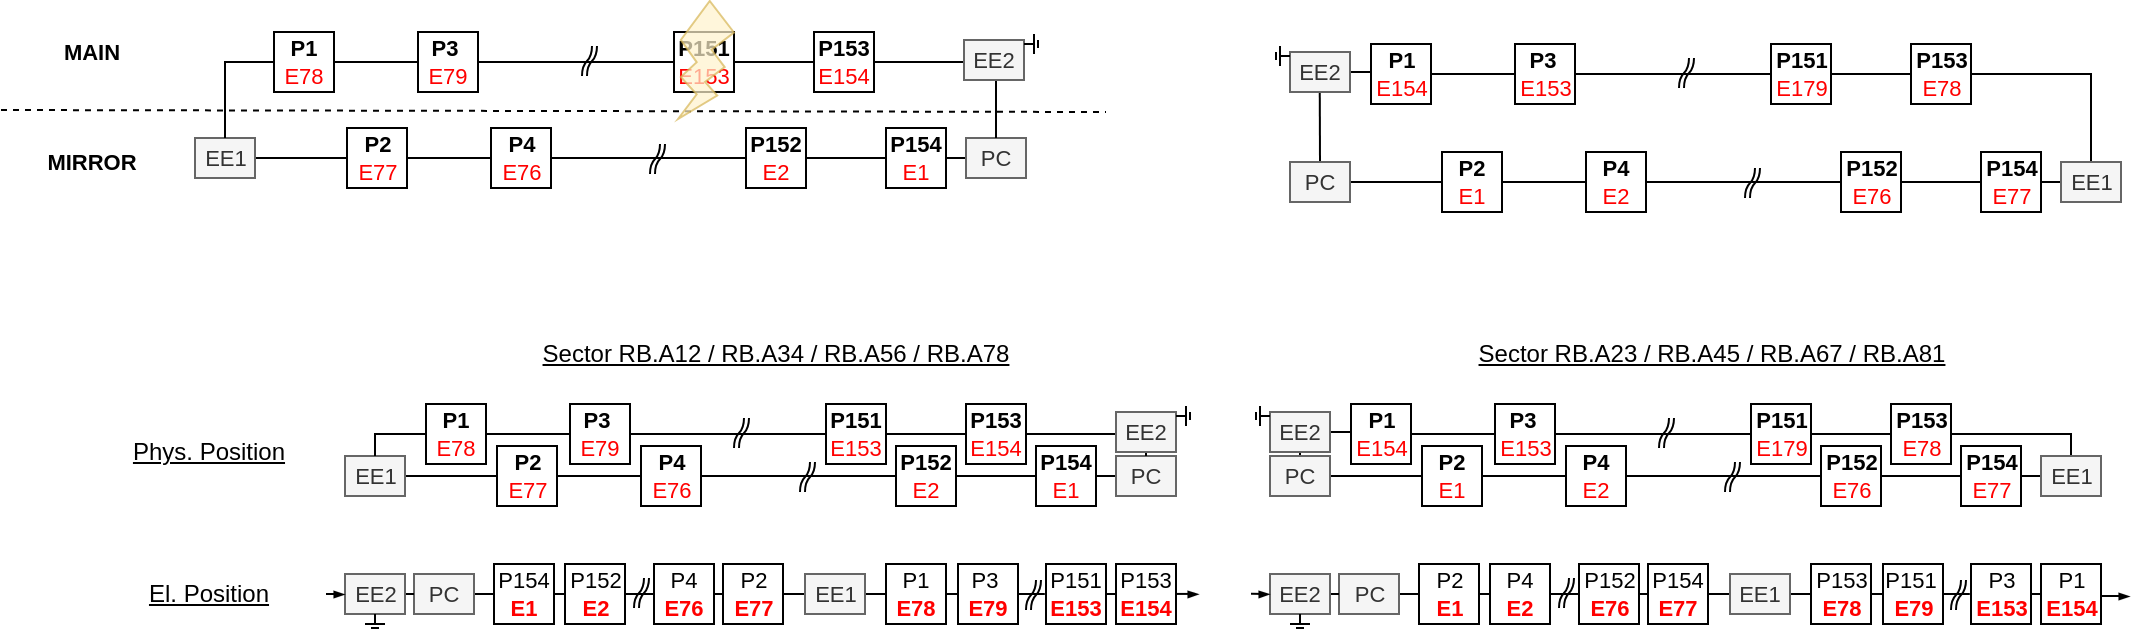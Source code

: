 <mxfile version="20.2.3" type="device"><diagram id="upJT3V4Ox73UgRlLhQBV" name="Seite-1"><mxGraphModel dx="1808" dy="591" grid="1" gridSize="10" guides="1" tooltips="1" connect="1" arrows="1" fold="1" page="1" pageScale="1" pageWidth="827" pageHeight="1169" math="0" shadow="0"><root><mxCell id="0"/><mxCell id="1" parent="0"/><mxCell id="E424Smf4jxVaYzUeZaHM-1" style="edgeStyle=orthogonalEdgeStyle;rounded=0;orthogonalLoop=1;jettySize=auto;html=1;exitX=1;exitY=0.5;exitDx=0;exitDy=0;entryX=0;entryY=0.5;entryDx=0;entryDy=0;fontSize=8;fontColor=#FF0000;endArrow=none;endFill=0;strokeColor=#000000;strokeWidth=1;" parent="1" source="E424Smf4jxVaYzUeZaHM-2" target="E424Smf4jxVaYzUeZaHM-4" edge="1"><mxGeometry relative="1" as="geometry"/></mxCell><mxCell id="E424Smf4jxVaYzUeZaHM-2" value="PC" style="rounded=0;whiteSpace=wrap;html=1;fontSize=11;fillColor=#f5f5f5;fontColor=#333333;strokeColor=#666666;" parent="1" vertex="1"><mxGeometry x="154" y="525" width="30" height="20" as="geometry"/></mxCell><mxCell id="E424Smf4jxVaYzUeZaHM-3" style="edgeStyle=orthogonalEdgeStyle;rounded=0;orthogonalLoop=1;jettySize=auto;html=1;exitX=1;exitY=0.5;exitDx=0;exitDy=0;entryX=0;entryY=0.5;entryDx=0;entryDy=0;fontSize=11;fontColor=#FF0000;endArrow=none;endFill=0;strokeColor=#000000;strokeWidth=1;" parent="1" source="E424Smf4jxVaYzUeZaHM-4" target="E424Smf4jxVaYzUeZaHM-6" edge="1"><mxGeometry relative="1" as="geometry"/></mxCell><mxCell id="E424Smf4jxVaYzUeZaHM-4" value="P154&lt;br style=&quot;font-size: 11px;&quot;&gt;&lt;font color=&quot;#ff0000&quot; style=&quot;font-size: 11px;&quot;&gt;&lt;b&gt;E1&lt;/b&gt;&lt;/font&gt;" style="rounded=0;whiteSpace=wrap;html=1;fontSize=11;" parent="1" vertex="1"><mxGeometry x="194" y="520" width="30" height="30" as="geometry"/></mxCell><mxCell id="E424Smf4jxVaYzUeZaHM-5" style="edgeStyle=orthogonalEdgeStyle;rounded=0;orthogonalLoop=1;jettySize=auto;html=1;exitX=1;exitY=0.5;exitDx=0;exitDy=0;entryX=-0.005;entryY=0.529;entryDx=0;entryDy=0;entryPerimeter=0;fontSize=11;fontColor=#FF0000;endArrow=none;endFill=0;strokeColor=#000000;strokeWidth=1;" parent="1" source="E424Smf4jxVaYzUeZaHM-6" target="E424Smf4jxVaYzUeZaHM-11" edge="1"><mxGeometry relative="1" as="geometry"/></mxCell><mxCell id="E424Smf4jxVaYzUeZaHM-6" value="P152&lt;br style=&quot;font-size: 11px;&quot;&gt;&lt;font color=&quot;#ff0000&quot; style=&quot;font-size: 11px;&quot;&gt;&lt;b&gt;E2&lt;/b&gt;&lt;/font&gt;" style="rounded=0;whiteSpace=wrap;html=1;fontSize=11;" parent="1" vertex="1"><mxGeometry x="229.5" y="520" width="30" height="30" as="geometry"/></mxCell><mxCell id="E424Smf4jxVaYzUeZaHM-7" value="" style="group;fillColor=none;fontSize=11;" parent="1" vertex="1" connectable="0"><mxGeometry x="264" y="527" width="7.5" height="10" as="geometry"/></mxCell><mxCell id="E424Smf4jxVaYzUeZaHM-8" value="" style="endArrow=none;html=1;curved=1;fillColor=#dae8fc;strokeColor=#000000;strokeWidth=1;fontSize=11;" parent="E424Smf4jxVaYzUeZaHM-7" edge="1"><mxGeometry width="50" height="50" relative="1" as="geometry"><mxPoint x="5" as="sourcePoint"/><mxPoint y="15" as="targetPoint"/><Array as="points"><mxPoint x="5"/><mxPoint x="5" y="5"/><mxPoint y="10"/></Array></mxGeometry></mxCell><mxCell id="E424Smf4jxVaYzUeZaHM-9" value="" style="endArrow=none;html=1;curved=1;fillColor=#dae8fc;strokeColor=#000000;strokeWidth=1;fontSize=11;" parent="E424Smf4jxVaYzUeZaHM-7" edge="1"><mxGeometry width="50" height="50" relative="1" as="geometry"><mxPoint x="7.5" as="sourcePoint"/><mxPoint x="2.5" y="15" as="targetPoint"/><Array as="points"><mxPoint x="7.5"/><mxPoint x="7.5" y="5"/><mxPoint x="2.5" y="10"/></Array></mxGeometry></mxCell><mxCell id="E424Smf4jxVaYzUeZaHM-10" style="edgeStyle=orthogonalEdgeStyle;rounded=0;orthogonalLoop=1;jettySize=auto;html=1;exitX=1;exitY=0.5;exitDx=0;exitDy=0;entryX=0;entryY=0.5;entryDx=0;entryDy=0;fontSize=11;fontColor=#FF0000;endArrow=none;endFill=0;strokeColor=#000000;strokeWidth=1;" parent="1" source="E424Smf4jxVaYzUeZaHM-11" target="E424Smf4jxVaYzUeZaHM-13" edge="1"><mxGeometry relative="1" as="geometry"/></mxCell><mxCell id="E424Smf4jxVaYzUeZaHM-11" value="P4&lt;br style=&quot;font-size: 11px;&quot;&gt;&lt;font color=&quot;#ff0000&quot; style=&quot;font-size: 11px;&quot;&gt;&lt;b&gt;E76&lt;/b&gt;&lt;/font&gt;" style="rounded=0;whiteSpace=wrap;html=1;fontSize=11;" parent="1" vertex="1"><mxGeometry x="274" y="520" width="30" height="30" as="geometry"/></mxCell><mxCell id="E424Smf4jxVaYzUeZaHM-12" style="edgeStyle=orthogonalEdgeStyle;rounded=0;orthogonalLoop=1;jettySize=auto;html=1;exitX=1;exitY=0.5;exitDx=0;exitDy=0;entryX=0.023;entryY=0.51;entryDx=0;entryDy=0;entryPerimeter=0;fontSize=11;fontColor=#FF0000;endArrow=none;endFill=0;strokeColor=#000000;strokeWidth=1;" parent="1" source="E424Smf4jxVaYzUeZaHM-13" target="E424Smf4jxVaYzUeZaHM-15" edge="1"><mxGeometry relative="1" as="geometry"/></mxCell><mxCell id="E424Smf4jxVaYzUeZaHM-13" value="P2&lt;br style=&quot;font-size: 11px;&quot;&gt;&lt;font color=&quot;#ff0000&quot; style=&quot;font-size: 11px;&quot;&gt;&lt;b&gt;E77&lt;/b&gt;&lt;/font&gt;" style="rounded=0;whiteSpace=wrap;html=1;fontSize=11;" parent="1" vertex="1"><mxGeometry x="308.5" y="520" width="30" height="30" as="geometry"/></mxCell><mxCell id="E424Smf4jxVaYzUeZaHM-14" style="edgeStyle=orthogonalEdgeStyle;rounded=0;orthogonalLoop=1;jettySize=auto;html=1;exitX=1;exitY=0.5;exitDx=0;exitDy=0;entryX=0;entryY=0.5;entryDx=0;entryDy=0;fontSize=11;fontColor=#FF0000;endArrow=none;endFill=0;strokeColor=#000000;strokeWidth=1;" parent="1" source="E424Smf4jxVaYzUeZaHM-15" edge="1"><mxGeometry relative="1" as="geometry"><mxPoint x="384.5" y="535.0" as="targetPoint"/></mxGeometry></mxCell><mxCell id="E424Smf4jxVaYzUeZaHM-15" value="EE1" style="rounded=0;whiteSpace=wrap;html=1;fontSize=11;fillColor=#f5f5f5;fontColor=#333333;strokeColor=#666666;" parent="1" vertex="1"><mxGeometry x="349.5" y="525" width="30" height="20" as="geometry"/></mxCell><mxCell id="E424Smf4jxVaYzUeZaHM-16" style="edgeStyle=orthogonalEdgeStyle;rounded=0;orthogonalLoop=1;jettySize=auto;html=1;exitX=1;exitY=0.5;exitDx=0;exitDy=0;entryX=0;entryY=0.5;entryDx=0;entryDy=0;fontSize=11;fontColor=#FF0000;endArrow=none;endFill=0;strokeColor=#000000;strokeWidth=1;" parent="1" target="E424Smf4jxVaYzUeZaHM-19" edge="1"><mxGeometry relative="1" as="geometry"><mxPoint x="380.5" y="535.0" as="sourcePoint"/></mxGeometry></mxCell><mxCell id="E424Smf4jxVaYzUeZaHM-18" style="edgeStyle=orthogonalEdgeStyle;rounded=0;orthogonalLoop=1;jettySize=auto;html=1;exitX=1;exitY=0.5;exitDx=0;exitDy=0;entryX=0;entryY=0.5;entryDx=0;entryDy=0;fontSize=11;fontColor=#FF0000;endArrow=none;endFill=0;strokeColor=#000000;strokeWidth=1;" parent="1" source="E424Smf4jxVaYzUeZaHM-19" target="E424Smf4jxVaYzUeZaHM-21" edge="1"><mxGeometry relative="1" as="geometry"/></mxCell><mxCell id="E424Smf4jxVaYzUeZaHM-19" value="P1&lt;br style=&quot;font-size: 11px;&quot;&gt;&lt;font color=&quot;#ff0000&quot; style=&quot;font-size: 11px;&quot;&gt;&lt;b&gt;E78&lt;/b&gt;&lt;/font&gt;" style="rounded=0;whiteSpace=wrap;html=1;fontSize=11;align=center;" parent="1" vertex="1"><mxGeometry x="390" y="520" width="30" height="30" as="geometry"/></mxCell><mxCell id="E424Smf4jxVaYzUeZaHM-20" style="edgeStyle=orthogonalEdgeStyle;rounded=0;orthogonalLoop=1;jettySize=auto;html=1;exitX=1;exitY=0.5;exitDx=0;exitDy=0;entryX=-0.021;entryY=0.524;entryDx=0;entryDy=0;entryPerimeter=0;fontSize=11;fontColor=#FF0000;endArrow=none;endFill=0;strokeColor=#000000;strokeWidth=1;" parent="1" source="E424Smf4jxVaYzUeZaHM-21" target="E424Smf4jxVaYzUeZaHM-28" edge="1"><mxGeometry relative="1" as="geometry"/></mxCell><mxCell id="E424Smf4jxVaYzUeZaHM-21" value="P3&amp;nbsp;&lt;br style=&quot;font-size: 11px;&quot;&gt;&lt;font color=&quot;#ff0000&quot; style=&quot;font-size: 11px;&quot;&gt;&lt;b&gt;E79&lt;/b&gt;&lt;/font&gt;" style="rounded=0;whiteSpace=wrap;html=1;fontSize=11;" parent="1" vertex="1"><mxGeometry x="426" y="520" width="30" height="30" as="geometry"/></mxCell><mxCell id="E424Smf4jxVaYzUeZaHM-22" value="" style="group;fillColor=none;fontSize=11;" parent="1" vertex="1" connectable="0"><mxGeometry x="460" y="528" width="7.5" height="10" as="geometry"/></mxCell><mxCell id="E424Smf4jxVaYzUeZaHM-23" value="" style="endArrow=none;html=1;curved=1;fillColor=#dae8fc;strokeColor=#000000;strokeWidth=1;fontSize=11;" parent="E424Smf4jxVaYzUeZaHM-22" edge="1"><mxGeometry width="50" height="50" relative="1" as="geometry"><mxPoint x="5" as="sourcePoint"/><mxPoint y="15" as="targetPoint"/><Array as="points"><mxPoint x="5"/><mxPoint x="5" y="5"/><mxPoint y="10"/></Array></mxGeometry></mxCell><mxCell id="E424Smf4jxVaYzUeZaHM-24" value="" style="endArrow=none;html=1;curved=1;fillColor=#dae8fc;strokeColor=#000000;strokeWidth=1;fontSize=11;" parent="E424Smf4jxVaYzUeZaHM-22" edge="1"><mxGeometry width="50" height="50" relative="1" as="geometry"><mxPoint x="7.5" as="sourcePoint"/><mxPoint x="2.5" y="15" as="targetPoint"/><Array as="points"><mxPoint x="7.5"/><mxPoint x="7.5" y="5"/><mxPoint x="2.5" y="10"/></Array></mxGeometry></mxCell><mxCell id="E424Smf4jxVaYzUeZaHM-26" value="P153 &lt;font color=&quot;#ff0000&quot; style=&quot;font-size: 11px;&quot;&gt;&lt;b&gt;E154&lt;/b&gt;&lt;/font&gt;" style="rounded=0;whiteSpace=wrap;html=1;fontSize=11;" parent="1" vertex="1"><mxGeometry x="505" y="520" width="30" height="30" as="geometry"/></mxCell><mxCell id="E424Smf4jxVaYzUeZaHM-27" style="edgeStyle=orthogonalEdgeStyle;rounded=0;orthogonalLoop=1;jettySize=auto;html=1;exitX=1;exitY=0.5;exitDx=0;exitDy=0;entryX=0;entryY=0.5;entryDx=0;entryDy=0;fontSize=11;fontColor=#FF0000;endArrow=none;endFill=0;strokeColor=#000000;strokeWidth=1;" parent="1" source="E424Smf4jxVaYzUeZaHM-28" target="E424Smf4jxVaYzUeZaHM-26" edge="1"><mxGeometry relative="1" as="geometry"/></mxCell><mxCell id="E424Smf4jxVaYzUeZaHM-28" value="P151&lt;br style=&quot;font-size: 11px;&quot;&gt;&lt;font color=&quot;#ff0000&quot; style=&quot;font-size: 11px;&quot;&gt;&lt;b&gt;E153&lt;/b&gt;&lt;/font&gt;" style="rounded=0;whiteSpace=wrap;html=1;fontSize=11;" parent="1" vertex="1"><mxGeometry x="470" y="520" width="30" height="30" as="geometry"/></mxCell><mxCell id="E424Smf4jxVaYzUeZaHM-59" style="edgeStyle=orthogonalEdgeStyle;rounded=0;orthogonalLoop=1;jettySize=auto;html=1;exitX=1;exitY=0.5;exitDx=0;exitDy=0;entryX=0;entryY=0.5;entryDx=0;entryDy=0;endArrow=none;endFill=0;" parent="1" source="E424Smf4jxVaYzUeZaHM-58" target="E424Smf4jxVaYzUeZaHM-2" edge="1"><mxGeometry relative="1" as="geometry"/></mxCell><mxCell id="E424Smf4jxVaYzUeZaHM-58" value="EE2" style="rounded=0;whiteSpace=wrap;html=1;fontSize=11;fillColor=#f5f5f5;fontColor=#333333;strokeColor=#666666;" parent="1" vertex="1"><mxGeometry x="119.5" y="525" width="30" height="20" as="geometry"/></mxCell><mxCell id="E424Smf4jxVaYzUeZaHM-61" style="edgeStyle=orthogonalEdgeStyle;rounded=0;orthogonalLoop=1;jettySize=auto;html=1;exitX=1;exitY=0.5;exitDx=0;exitDy=0;entryX=0;entryY=0.5;entryDx=0;entryDy=0;fontSize=8;fontColor=#FF0000;endArrow=none;endFill=0;strokeColor=#000000;strokeWidth=1;" parent="1" source="E424Smf4jxVaYzUeZaHM-62" target="E424Smf4jxVaYzUeZaHM-64" edge="1"><mxGeometry relative="1" as="geometry"/></mxCell><mxCell id="E424Smf4jxVaYzUeZaHM-62" value="PC" style="rounded=0;whiteSpace=wrap;html=1;fontSize=11;fillColor=#f5f5f5;fontColor=#333333;strokeColor=#666666;" parent="1" vertex="1"><mxGeometry x="616.5" y="525" width="30" height="20" as="geometry"/></mxCell><mxCell id="E424Smf4jxVaYzUeZaHM-63" style="edgeStyle=orthogonalEdgeStyle;rounded=0;orthogonalLoop=1;jettySize=auto;html=1;exitX=1;exitY=0.5;exitDx=0;exitDy=0;entryX=0;entryY=0.5;entryDx=0;entryDy=0;fontSize=11;fontColor=#FF0000;endArrow=none;endFill=0;strokeColor=#000000;strokeWidth=1;" parent="1" source="E424Smf4jxVaYzUeZaHM-64" target="E424Smf4jxVaYzUeZaHM-66" edge="1"><mxGeometry relative="1" as="geometry"/></mxCell><mxCell id="E424Smf4jxVaYzUeZaHM-64" value="P2&lt;br style=&quot;font-size: 11px;&quot;&gt;&lt;font color=&quot;#ff0000&quot; style=&quot;font-size: 11px;&quot;&gt;&lt;b&gt;E1&lt;/b&gt;&lt;/font&gt;" style="rounded=0;whiteSpace=wrap;html=1;fontSize=11;" parent="1" vertex="1"><mxGeometry x="656.5" y="520" width="30" height="30" as="geometry"/></mxCell><mxCell id="E424Smf4jxVaYzUeZaHM-65" style="edgeStyle=orthogonalEdgeStyle;rounded=0;orthogonalLoop=1;jettySize=auto;html=1;exitX=1;exitY=0.5;exitDx=0;exitDy=0;entryX=-0.005;entryY=0.529;entryDx=0;entryDy=0;entryPerimeter=0;fontSize=11;fontColor=#FF0000;endArrow=none;endFill=0;strokeColor=#000000;strokeWidth=1;" parent="1" source="E424Smf4jxVaYzUeZaHM-66" target="E424Smf4jxVaYzUeZaHM-71" edge="1"><mxGeometry relative="1" as="geometry"/></mxCell><mxCell id="E424Smf4jxVaYzUeZaHM-66" value="P4&lt;br style=&quot;font-size: 11px;&quot;&gt;&lt;font color=&quot;#ff0000&quot; style=&quot;font-size: 11px;&quot;&gt;&lt;b&gt;E2&lt;/b&gt;&lt;/font&gt;" style="rounded=0;whiteSpace=wrap;html=1;fontSize=11;" parent="1" vertex="1"><mxGeometry x="692" y="520" width="30" height="30" as="geometry"/></mxCell><mxCell id="E424Smf4jxVaYzUeZaHM-67" value="" style="group;fillColor=none;fontSize=11;" parent="1" vertex="1" connectable="0"><mxGeometry x="726.5" y="527" width="7.5" height="10" as="geometry"/></mxCell><mxCell id="E424Smf4jxVaYzUeZaHM-68" value="" style="endArrow=none;html=1;curved=1;fillColor=#dae8fc;strokeColor=#000000;strokeWidth=1;fontSize=11;" parent="E424Smf4jxVaYzUeZaHM-67" edge="1"><mxGeometry width="50" height="50" relative="1" as="geometry"><mxPoint x="5" as="sourcePoint"/><mxPoint y="15" as="targetPoint"/><Array as="points"><mxPoint x="5"/><mxPoint x="5" y="5"/><mxPoint y="10"/></Array></mxGeometry></mxCell><mxCell id="E424Smf4jxVaYzUeZaHM-69" value="" style="endArrow=none;html=1;curved=1;fillColor=#dae8fc;strokeColor=#000000;strokeWidth=1;fontSize=11;" parent="E424Smf4jxVaYzUeZaHM-67" edge="1"><mxGeometry width="50" height="50" relative="1" as="geometry"><mxPoint x="7.5" as="sourcePoint"/><mxPoint x="2.5" y="15" as="targetPoint"/><Array as="points"><mxPoint x="7.5"/><mxPoint x="7.5" y="5"/><mxPoint x="2.5" y="10"/></Array></mxGeometry></mxCell><mxCell id="E424Smf4jxVaYzUeZaHM-70" style="edgeStyle=orthogonalEdgeStyle;rounded=0;orthogonalLoop=1;jettySize=auto;html=1;exitX=1;exitY=0.5;exitDx=0;exitDy=0;entryX=0;entryY=0.5;entryDx=0;entryDy=0;fontSize=11;fontColor=#FF0000;endArrow=none;endFill=0;strokeColor=#000000;strokeWidth=1;" parent="1" source="E424Smf4jxVaYzUeZaHM-71" target="E424Smf4jxVaYzUeZaHM-73" edge="1"><mxGeometry relative="1" as="geometry"/></mxCell><mxCell id="E424Smf4jxVaYzUeZaHM-71" value="P152&lt;br style=&quot;font-size: 11px;&quot;&gt;&lt;font color=&quot;#ff0000&quot; style=&quot;font-size: 11px;&quot;&gt;&lt;b&gt;E76&lt;/b&gt;&lt;/font&gt;" style="rounded=0;whiteSpace=wrap;html=1;fontSize=11;" parent="1" vertex="1"><mxGeometry x="736.5" y="520" width="30" height="30" as="geometry"/></mxCell><mxCell id="E424Smf4jxVaYzUeZaHM-72" style="edgeStyle=orthogonalEdgeStyle;rounded=0;orthogonalLoop=1;jettySize=auto;html=1;exitX=1;exitY=0.5;exitDx=0;exitDy=0;entryX=0.023;entryY=0.51;entryDx=0;entryDy=0;entryPerimeter=0;fontSize=11;fontColor=#FF0000;endArrow=none;endFill=0;strokeColor=#000000;strokeWidth=1;" parent="1" source="E424Smf4jxVaYzUeZaHM-73" target="E424Smf4jxVaYzUeZaHM-75" edge="1"><mxGeometry relative="1" as="geometry"/></mxCell><mxCell id="E424Smf4jxVaYzUeZaHM-73" value="P154&lt;br style=&quot;font-size: 11px;&quot;&gt;&lt;font color=&quot;#ff0000&quot; style=&quot;font-size: 11px;&quot;&gt;&lt;b&gt;E77&lt;/b&gt;&lt;/font&gt;" style="rounded=0;whiteSpace=wrap;html=1;fontSize=11;" parent="1" vertex="1"><mxGeometry x="771" y="520" width="30" height="30" as="geometry"/></mxCell><mxCell id="E424Smf4jxVaYzUeZaHM-74" style="edgeStyle=orthogonalEdgeStyle;rounded=0;orthogonalLoop=1;jettySize=auto;html=1;exitX=1;exitY=0.5;exitDx=0;exitDy=0;entryX=0;entryY=0.5;entryDx=0;entryDy=0;fontSize=11;fontColor=#FF0000;endArrow=none;endFill=0;strokeColor=#000000;strokeWidth=1;" parent="1" source="E424Smf4jxVaYzUeZaHM-75" edge="1"><mxGeometry relative="1" as="geometry"><mxPoint x="847" y="535.0" as="targetPoint"/></mxGeometry></mxCell><mxCell id="E424Smf4jxVaYzUeZaHM-75" value="EE1" style="rounded=0;whiteSpace=wrap;html=1;fontSize=11;fillColor=#f5f5f5;fontColor=#333333;strokeColor=#666666;" parent="1" vertex="1"><mxGeometry x="812" y="525" width="30" height="20" as="geometry"/></mxCell><mxCell id="E424Smf4jxVaYzUeZaHM-76" style="edgeStyle=orthogonalEdgeStyle;rounded=0;orthogonalLoop=1;jettySize=auto;html=1;exitX=1;exitY=0.5;exitDx=0;exitDy=0;entryX=0;entryY=0.5;entryDx=0;entryDy=0;fontSize=11;fontColor=#FF0000;endArrow=none;endFill=0;strokeColor=#000000;strokeWidth=1;" parent="1" target="E424Smf4jxVaYzUeZaHM-78" edge="1"><mxGeometry relative="1" as="geometry"><mxPoint x="843" y="535.0" as="sourcePoint"/></mxGeometry></mxCell><mxCell id="E424Smf4jxVaYzUeZaHM-77" style="edgeStyle=orthogonalEdgeStyle;rounded=0;orthogonalLoop=1;jettySize=auto;html=1;exitX=1;exitY=0.5;exitDx=0;exitDy=0;entryX=0;entryY=0.5;entryDx=0;entryDy=0;fontSize=11;fontColor=#FF0000;endArrow=none;endFill=0;strokeColor=#000000;strokeWidth=1;" parent="1" source="E424Smf4jxVaYzUeZaHM-78" target="E424Smf4jxVaYzUeZaHM-80" edge="1"><mxGeometry relative="1" as="geometry"/></mxCell><mxCell id="E424Smf4jxVaYzUeZaHM-78" value="P153&lt;br style=&quot;font-size: 11px;&quot;&gt;&lt;font color=&quot;#ff0000&quot; style=&quot;font-size: 11px;&quot;&gt;&lt;b&gt;E78&lt;/b&gt;&lt;/font&gt;" style="rounded=0;whiteSpace=wrap;html=1;fontSize=11;align=center;" parent="1" vertex="1"><mxGeometry x="852.5" y="520" width="30" height="30" as="geometry"/></mxCell><mxCell id="E424Smf4jxVaYzUeZaHM-79" style="edgeStyle=orthogonalEdgeStyle;rounded=0;orthogonalLoop=1;jettySize=auto;html=1;exitX=1;exitY=0.5;exitDx=0;exitDy=0;entryX=-0.021;entryY=0.524;entryDx=0;entryDy=0;entryPerimeter=0;fontSize=11;fontColor=#FF0000;endArrow=none;endFill=0;strokeColor=#000000;strokeWidth=1;" parent="1" source="E424Smf4jxVaYzUeZaHM-80" target="E424Smf4jxVaYzUeZaHM-86" edge="1"><mxGeometry relative="1" as="geometry"/></mxCell><mxCell id="E424Smf4jxVaYzUeZaHM-80" value="P151&amp;nbsp;&lt;br style=&quot;font-size: 11px;&quot;&gt;&lt;font color=&quot;#ff0000&quot; style=&quot;font-size: 11px;&quot;&gt;&lt;b&gt;E79&lt;/b&gt;&lt;/font&gt;" style="rounded=0;whiteSpace=wrap;html=1;fontSize=11;" parent="1" vertex="1"><mxGeometry x="888.5" y="520" width="30" height="30" as="geometry"/></mxCell><mxCell id="E424Smf4jxVaYzUeZaHM-81" value="" style="group;fillColor=none;fontSize=11;" parent="1" vertex="1" connectable="0"><mxGeometry x="922.5" y="528" width="7.5" height="10" as="geometry"/></mxCell><mxCell id="E424Smf4jxVaYzUeZaHM-82" value="" style="endArrow=none;html=1;curved=1;fillColor=#dae8fc;strokeColor=#000000;strokeWidth=1;fontSize=11;" parent="E424Smf4jxVaYzUeZaHM-81" edge="1"><mxGeometry width="50" height="50" relative="1" as="geometry"><mxPoint x="5" as="sourcePoint"/><mxPoint y="15" as="targetPoint"/><Array as="points"><mxPoint x="5"/><mxPoint x="5" y="5"/><mxPoint y="10"/></Array></mxGeometry></mxCell><mxCell id="E424Smf4jxVaYzUeZaHM-83" value="" style="endArrow=none;html=1;curved=1;fillColor=#dae8fc;strokeColor=#000000;strokeWidth=1;fontSize=11;" parent="E424Smf4jxVaYzUeZaHM-81" edge="1"><mxGeometry width="50" height="50" relative="1" as="geometry"><mxPoint x="7.5" as="sourcePoint"/><mxPoint x="2.5" y="15" as="targetPoint"/><Array as="points"><mxPoint x="7.5"/><mxPoint x="7.5" y="5"/><mxPoint x="2.5" y="10"/></Array></mxGeometry></mxCell><mxCell id="E424Smf4jxVaYzUeZaHM-84" value="P1&lt;br&gt;&lt;font color=&quot;#ff0000&quot; style=&quot;font-size: 11px;&quot;&gt;&lt;b&gt;E154&lt;/b&gt;&lt;/font&gt;" style="rounded=0;whiteSpace=wrap;html=1;fontSize=11;" parent="1" vertex="1"><mxGeometry x="967.5" y="520" width="30" height="30" as="geometry"/></mxCell><mxCell id="E424Smf4jxVaYzUeZaHM-85" style="edgeStyle=orthogonalEdgeStyle;rounded=0;orthogonalLoop=1;jettySize=auto;html=1;exitX=1;exitY=0.5;exitDx=0;exitDy=0;entryX=0;entryY=0.5;entryDx=0;entryDy=0;fontSize=11;fontColor=#FF0000;endArrow=none;endFill=0;strokeColor=#000000;strokeWidth=1;" parent="1" source="E424Smf4jxVaYzUeZaHM-86" target="E424Smf4jxVaYzUeZaHM-84" edge="1"><mxGeometry relative="1" as="geometry"/></mxCell><mxCell id="E424Smf4jxVaYzUeZaHM-86" value="P3&lt;br style=&quot;font-size: 11px;&quot;&gt;&lt;font color=&quot;#ff0000&quot; style=&quot;font-size: 11px;&quot;&gt;&lt;b&gt;E153&lt;/b&gt;&lt;/font&gt;" style="rounded=0;whiteSpace=wrap;html=1;fontSize=11;" parent="1" vertex="1"><mxGeometry x="932.5" y="520" width="30" height="30" as="geometry"/></mxCell><mxCell id="E424Smf4jxVaYzUeZaHM-87" style="edgeStyle=orthogonalEdgeStyle;rounded=0;orthogonalLoop=1;jettySize=auto;html=1;exitX=1;exitY=0.5;exitDx=0;exitDy=0;entryX=0;entryY=0.5;entryDx=0;entryDy=0;endArrow=none;endFill=0;" parent="1" source="E424Smf4jxVaYzUeZaHM-88" target="E424Smf4jxVaYzUeZaHM-62" edge="1"><mxGeometry relative="1" as="geometry"/></mxCell><mxCell id="E424Smf4jxVaYzUeZaHM-88" value="EE2" style="rounded=0;whiteSpace=wrap;html=1;fontSize=11;fillColor=#f5f5f5;fontColor=#333333;strokeColor=#666666;" parent="1" vertex="1"><mxGeometry x="582" y="525" width="30" height="20" as="geometry"/></mxCell><mxCell id="E424Smf4jxVaYzUeZaHM-89" style="edgeStyle=orthogonalEdgeStyle;rounded=0;orthogonalLoop=1;jettySize=auto;html=1;exitX=1;exitY=0.5;exitDx=0;exitDy=0;entryX=0;entryY=0.5;entryDx=0;entryDy=0;fontSize=8;fontColor=#FF0000;endArrow=none;endFill=0;" parent="1" source="E424Smf4jxVaYzUeZaHM-90" target="E424Smf4jxVaYzUeZaHM-94" edge="1"><mxGeometry relative="1" as="geometry"/></mxCell><mxCell id="E424Smf4jxVaYzUeZaHM-90" value="&lt;b&gt;P1&lt;br style=&quot;font-size: 11px;&quot;&gt;&lt;/b&gt;&lt;font color=&quot;#ff0000&quot; style=&quot;font-size: 11px;&quot;&gt;E78&lt;/font&gt;" style="rounded=0;whiteSpace=wrap;html=1;fontSize=11;align=center;" parent="1" vertex="1"><mxGeometry x="160" y="440" width="30" height="30" as="geometry"/></mxCell><mxCell id="E424Smf4jxVaYzUeZaHM-91" style="edgeStyle=orthogonalEdgeStyle;rounded=0;orthogonalLoop=1;jettySize=auto;html=1;exitX=0;exitY=0.5;exitDx=0;exitDy=0;entryX=1;entryY=0.5;entryDx=0;entryDy=0;fontSize=11;fontColor=#FF0000;endArrow=none;endFill=0;" parent="1" source="E424Smf4jxVaYzUeZaHM-92" target="E424Smf4jxVaYzUeZaHM-102" edge="1"><mxGeometry relative="1" as="geometry"/></mxCell><mxCell id="E424Smf4jxVaYzUeZaHM-92" value="&lt;b&gt;P2&lt;br style=&quot;font-size: 11px;&quot;&gt;&lt;/b&gt;&lt;font color=&quot;#ff0000&quot; style=&quot;font-size: 11px;&quot;&gt;E77&lt;/font&gt;" style="rounded=0;whiteSpace=wrap;html=1;fontSize=11;" parent="1" vertex="1"><mxGeometry x="195.5" y="461" width="30" height="30" as="geometry"/></mxCell><mxCell id="E424Smf4jxVaYzUeZaHM-93" style="edgeStyle=orthogonalEdgeStyle;rounded=0;orthogonalLoop=1;jettySize=auto;html=1;exitX=1;exitY=0.5;exitDx=0;exitDy=0;entryX=0;entryY=0.5;entryDx=0;entryDy=0;fontSize=8;fontColor=#FF0000;endArrow=none;endFill=0;startArrow=none;" parent="1" source="E424Smf4jxVaYzUeZaHM-113" target="E424Smf4jxVaYzUeZaHM-98" edge="1"><mxGeometry relative="1" as="geometry"/></mxCell><mxCell id="E424Smf4jxVaYzUeZaHM-94" value="&lt;b&gt;P3&amp;nbsp;&lt;br style=&quot;font-size: 11px;&quot;&gt;&lt;/b&gt;&lt;font color=&quot;#ff0000&quot; style=&quot;font-size: 11px;&quot;&gt;E79&lt;/font&gt;" style="rounded=0;whiteSpace=wrap;html=1;fontSize=11;" parent="1" vertex="1"><mxGeometry x="232" y="440" width="30" height="30" as="geometry"/></mxCell><mxCell id="E424Smf4jxVaYzUeZaHM-95" style="edgeStyle=orthogonalEdgeStyle;rounded=0;orthogonalLoop=1;jettySize=auto;html=1;fontSize=8;fontColor=#FF0000;endArrow=none;endFill=0;" parent="1" source="E424Smf4jxVaYzUeZaHM-96" target="E424Smf4jxVaYzUeZaHM-92" edge="1"><mxGeometry relative="1" as="geometry"/></mxCell><mxCell id="E424Smf4jxVaYzUeZaHM-96" value="&lt;b&gt;P4&lt;br style=&quot;font-size: 11px;&quot;&gt;&lt;/b&gt;&lt;font color=&quot;#ff0000&quot; style=&quot;font-size: 11px;&quot;&gt;E76&lt;/font&gt;" style="rounded=0;whiteSpace=wrap;html=1;fontSize=11;" parent="1" vertex="1"><mxGeometry x="267.5" y="461" width="30" height="30" as="geometry"/></mxCell><mxCell id="E424Smf4jxVaYzUeZaHM-121" style="edgeStyle=orthogonalEdgeStyle;rounded=0;orthogonalLoop=1;jettySize=auto;html=1;exitX=1;exitY=0.5;exitDx=0;exitDy=0;endArrow=none;endFill=0;" parent="1" source="E424Smf4jxVaYzUeZaHM-98" edge="1"><mxGeometry relative="1" as="geometry"><mxPoint x="505" y="455" as="targetPoint"/></mxGeometry></mxCell><mxCell id="E424Smf4jxVaYzUeZaHM-98" value="&lt;b&gt;P153 &lt;/b&gt;&lt;font color=&quot;#ff0000&quot; style=&quot;font-size: 11px;&quot;&gt;E154&lt;/font&gt;" style="rounded=0;whiteSpace=wrap;html=1;fontSize=11;" parent="1" vertex="1"><mxGeometry x="430" y="440" width="30" height="30" as="geometry"/></mxCell><mxCell id="E424Smf4jxVaYzUeZaHM-99" style="edgeStyle=orthogonalEdgeStyle;rounded=0;orthogonalLoop=1;jettySize=auto;html=1;entryX=1;entryY=0.5;entryDx=0;entryDy=0;fontSize=8;fontColor=#FF0000;endArrow=none;endFill=0;" parent="1" source="E424Smf4jxVaYzUeZaHM-100" target="E424Smf4jxVaYzUeZaHM-96" edge="1"><mxGeometry relative="1" as="geometry"><mxPoint x="375" y="485" as="targetPoint"/></mxGeometry></mxCell><mxCell id="E424Smf4jxVaYzUeZaHM-100" value="&lt;b&gt;P152&lt;br style=&quot;font-size: 11px;&quot;&gt;&lt;/b&gt;&lt;font color=&quot;#ff0000&quot; style=&quot;font-size: 11px;&quot;&gt;E2&lt;/font&gt;" style="rounded=0;whiteSpace=wrap;html=1;fontSize=11;" parent="1" vertex="1"><mxGeometry x="395" y="461" width="30" height="30" as="geometry"/></mxCell><mxCell id="E424Smf4jxVaYzUeZaHM-102" value="EE1" style="rounded=0;whiteSpace=wrap;html=1;fontSize=11;fillColor=#f5f5f5;fontColor=#333333;strokeColor=#666666;" parent="1" vertex="1"><mxGeometry x="119.5" y="466" width="30" height="20" as="geometry"/></mxCell><mxCell id="E424Smf4jxVaYzUeZaHM-103" style="edgeStyle=orthogonalEdgeStyle;rounded=0;orthogonalLoop=1;jettySize=auto;html=1;exitX=0.5;exitY=0;exitDx=0;exitDy=0;fontSize=11;fontColor=#FF0000;endArrow=none;endFill=0;" parent="1" source="E424Smf4jxVaYzUeZaHM-102" edge="1"><mxGeometry relative="1" as="geometry"><mxPoint x="139.5" y="466" as="sourcePoint"/><mxPoint x="160" y="455" as="targetPoint"/><Array as="points"><mxPoint x="135" y="455"/></Array></mxGeometry></mxCell><mxCell id="E424Smf4jxVaYzUeZaHM-105" style="edgeStyle=orthogonalEdgeStyle;rounded=0;orthogonalLoop=1;jettySize=auto;html=1;exitX=0.5;exitY=1;exitDx=0;exitDy=0;entryX=1;entryY=0.5;entryDx=0;entryDy=0;fontSize=9;fontColor=#FF0000;endArrow=none;endFill=0;strokeColor=#000000;strokeWidth=1;" parent="1" source="E424Smf4jxVaYzUeZaHM-106" target="E424Smf4jxVaYzUeZaHM-116" edge="1"><mxGeometry relative="1" as="geometry"><Array as="points"><mxPoint x="520" y="476"/></Array></mxGeometry></mxCell><mxCell id="E424Smf4jxVaYzUeZaHM-106" value="PC" style="rounded=0;whiteSpace=wrap;html=1;fontSize=11;fillColor=#f5f5f5;fontColor=#333333;strokeColor=#666666;" parent="1" vertex="1"><mxGeometry x="505" y="466" width="30" height="20" as="geometry"/></mxCell><mxCell id="E424Smf4jxVaYzUeZaHM-107" value="" style="group;fillColor=none;fontSize=8;" parent="1" vertex="1" connectable="0"><mxGeometry x="314" y="447" width="7.5" height="10" as="geometry"/></mxCell><mxCell id="E424Smf4jxVaYzUeZaHM-108" value="" style="endArrow=none;html=1;curved=1;fillColor=#dae8fc;strokeColor=#000000;strokeWidth=1;fontSize=8;" parent="E424Smf4jxVaYzUeZaHM-107" edge="1"><mxGeometry width="50" height="50" relative="1" as="geometry"><mxPoint x="5" as="sourcePoint"/><mxPoint y="15" as="targetPoint"/><Array as="points"><mxPoint x="5"/><mxPoint x="5" y="5"/><mxPoint y="10"/></Array></mxGeometry></mxCell><mxCell id="E424Smf4jxVaYzUeZaHM-109" value="" style="endArrow=none;html=1;curved=1;fillColor=#dae8fc;strokeColor=#000000;strokeWidth=1;fontSize=8;" parent="E424Smf4jxVaYzUeZaHM-107" edge="1"><mxGeometry width="50" height="50" relative="1" as="geometry"><mxPoint x="7.5" as="sourcePoint"/><mxPoint x="2.5" y="15" as="targetPoint"/><Array as="points"><mxPoint x="7.5"/><mxPoint x="7.5" y="5"/><mxPoint x="2.5" y="10"/></Array></mxGeometry></mxCell><mxCell id="E424Smf4jxVaYzUeZaHM-110" value="" style="group;fillColor=none;fontSize=8;" parent="1" vertex="1" connectable="0"><mxGeometry x="347" y="469" width="7.5" height="10" as="geometry"/></mxCell><mxCell id="E424Smf4jxVaYzUeZaHM-111" value="" style="endArrow=none;html=1;curved=1;fillColor=#dae8fc;strokeColor=#000000;strokeWidth=1;fontSize=8;" parent="E424Smf4jxVaYzUeZaHM-110" edge="1"><mxGeometry width="50" height="50" relative="1" as="geometry"><mxPoint x="5" as="sourcePoint"/><mxPoint y="15" as="targetPoint"/><Array as="points"><mxPoint x="5"/><mxPoint x="5" y="5"/><mxPoint y="10"/></Array></mxGeometry></mxCell><mxCell id="E424Smf4jxVaYzUeZaHM-112" value="" style="endArrow=none;html=1;curved=1;fillColor=#dae8fc;strokeColor=#000000;strokeWidth=1;fontSize=8;" parent="E424Smf4jxVaYzUeZaHM-110" edge="1"><mxGeometry width="50" height="50" relative="1" as="geometry"><mxPoint x="7.5" as="sourcePoint"/><mxPoint x="2.5" y="15" as="targetPoint"/><Array as="points"><mxPoint x="7.5"/><mxPoint x="7.5" y="5"/><mxPoint x="2.5" y="10"/></Array></mxGeometry></mxCell><mxCell id="E424Smf4jxVaYzUeZaHM-113" value="&lt;b&gt;P151&lt;/b&gt;&lt;br style=&quot;font-size: 11px;&quot;&gt;&lt;font color=&quot;#ff0000&quot; style=&quot;font-size: 11px;&quot;&gt;E153&lt;/font&gt;" style="rounded=0;whiteSpace=wrap;html=1;fontSize=11;" parent="1" vertex="1"><mxGeometry x="360" y="440" width="30" height="30" as="geometry"/></mxCell><mxCell id="E424Smf4jxVaYzUeZaHM-114" value="" style="edgeStyle=orthogonalEdgeStyle;rounded=0;orthogonalLoop=1;jettySize=auto;html=1;exitX=1;exitY=0.5;exitDx=0;exitDy=0;entryX=0;entryY=0.5;entryDx=0;entryDy=0;fontSize=8;fontColor=#FF0000;endArrow=none;endFill=0;" parent="1" source="E424Smf4jxVaYzUeZaHM-94" target="E424Smf4jxVaYzUeZaHM-113" edge="1"><mxGeometry relative="1" as="geometry"><mxPoint x="260" y="455" as="sourcePoint"/><mxPoint x="350" y="455" as="targetPoint"/></mxGeometry></mxCell><mxCell id="E424Smf4jxVaYzUeZaHM-115" style="edgeStyle=orthogonalEdgeStyle;rounded=0;orthogonalLoop=1;jettySize=auto;html=1;exitX=0;exitY=0.5;exitDx=0;exitDy=0;fontSize=8;fontColor=#FF0000;endArrow=none;endFill=0;strokeColor=#000000;strokeWidth=1;" parent="1" source="E424Smf4jxVaYzUeZaHM-116" target="E424Smf4jxVaYzUeZaHM-100" edge="1"><mxGeometry relative="1" as="geometry"/></mxCell><mxCell id="E424Smf4jxVaYzUeZaHM-116" value="&lt;b&gt;P154&lt;/b&gt;&lt;br style=&quot;font-size: 11px;&quot;&gt;&lt;font color=&quot;#ff0000&quot; style=&quot;font-size: 11px;&quot;&gt;E1&lt;/font&gt;" style="rounded=0;whiteSpace=wrap;html=1;fontSize=11;" parent="1" vertex="1"><mxGeometry x="465" y="461" width="30" height="30" as="geometry"/></mxCell><mxCell id="E424Smf4jxVaYzUeZaHM-122" style="edgeStyle=orthogonalEdgeStyle;rounded=0;orthogonalLoop=1;jettySize=auto;html=1;exitX=0.5;exitY=1;exitDx=0;exitDy=0;entryX=0.5;entryY=0;entryDx=0;entryDy=0;endArrow=none;endFill=0;" parent="1" source="E424Smf4jxVaYzUeZaHM-119" target="E424Smf4jxVaYzUeZaHM-106" edge="1"><mxGeometry relative="1" as="geometry"/></mxCell><mxCell id="E424Smf4jxVaYzUeZaHM-119" value="EE2" style="rounded=0;whiteSpace=wrap;html=1;fontSize=11;fillColor=#f5f5f5;fontColor=#333333;strokeColor=#666666;" parent="1" vertex="1"><mxGeometry x="505" y="444" width="30" height="20" as="geometry"/></mxCell><mxCell id="E424Smf4jxVaYzUeZaHM-124" style="edgeStyle=orthogonalEdgeStyle;rounded=0;orthogonalLoop=1;jettySize=auto;html=1;exitX=1;exitY=0.5;exitDx=0;exitDy=0;entryX=0;entryY=0.5;entryDx=0;entryDy=0;fontSize=8;fontColor=#FF0000;endArrow=none;endFill=0;" parent="1" source="E424Smf4jxVaYzUeZaHM-125" target="E424Smf4jxVaYzUeZaHM-129" edge="1"><mxGeometry relative="1" as="geometry"/></mxCell><mxCell id="E424Smf4jxVaYzUeZaHM-125" value="&lt;b&gt;P1&lt;br style=&quot;font-size: 11px;&quot;&gt;&lt;/b&gt;&lt;font color=&quot;#ff0000&quot; style=&quot;font-size: 11px;&quot;&gt;E154&lt;/font&gt;" style="rounded=0;whiteSpace=wrap;html=1;fontSize=11;align=center;" parent="1" vertex="1"><mxGeometry x="622.5" y="440" width="30" height="30" as="geometry"/></mxCell><mxCell id="E424Smf4jxVaYzUeZaHM-126" style="edgeStyle=orthogonalEdgeStyle;rounded=0;orthogonalLoop=1;jettySize=auto;html=1;exitX=0;exitY=0.5;exitDx=0;exitDy=0;entryX=1;entryY=0.5;entryDx=0;entryDy=0;fontSize=11;fontColor=#FF0000;endArrow=none;endFill=0;" parent="1" source="E424Smf4jxVaYzUeZaHM-127" target="E424Smf4jxVaYzUeZaHM-137" edge="1"><mxGeometry relative="1" as="geometry"/></mxCell><mxCell id="E424Smf4jxVaYzUeZaHM-127" value="&lt;b&gt;P2&lt;br style=&quot;font-size: 11px;&quot;&gt;&lt;/b&gt;&lt;font color=&quot;#ff0000&quot; style=&quot;font-size: 11px;&quot;&gt;E1&lt;/font&gt;" style="rounded=0;whiteSpace=wrap;html=1;fontSize=11;" parent="1" vertex="1"><mxGeometry x="658" y="461" width="30" height="30" as="geometry"/></mxCell><mxCell id="E424Smf4jxVaYzUeZaHM-128" style="edgeStyle=orthogonalEdgeStyle;rounded=0;orthogonalLoop=1;jettySize=auto;html=1;exitX=1;exitY=0.5;exitDx=0;exitDy=0;entryX=0;entryY=0.5;entryDx=0;entryDy=0;fontSize=8;fontColor=#FF0000;endArrow=none;endFill=0;startArrow=none;" parent="1" source="E424Smf4jxVaYzUeZaHM-147" target="E424Smf4jxVaYzUeZaHM-133" edge="1"><mxGeometry relative="1" as="geometry"/></mxCell><mxCell id="E424Smf4jxVaYzUeZaHM-129" value="&lt;b&gt;P3&amp;nbsp;&lt;br style=&quot;font-size: 11px;&quot;&gt;&lt;/b&gt;&lt;font color=&quot;#ff0000&quot; style=&quot;font-size: 11px;&quot;&gt;E153&lt;/font&gt;" style="rounded=0;whiteSpace=wrap;html=1;fontSize=11;" parent="1" vertex="1"><mxGeometry x="694.5" y="440" width="30" height="30" as="geometry"/></mxCell><mxCell id="E424Smf4jxVaYzUeZaHM-130" style="edgeStyle=orthogonalEdgeStyle;rounded=0;orthogonalLoop=1;jettySize=auto;html=1;fontSize=8;fontColor=#FF0000;endArrow=none;endFill=0;" parent="1" source="E424Smf4jxVaYzUeZaHM-131" target="E424Smf4jxVaYzUeZaHM-127" edge="1"><mxGeometry relative="1" as="geometry"/></mxCell><mxCell id="E424Smf4jxVaYzUeZaHM-131" value="&lt;b&gt;P4&lt;br style=&quot;font-size: 11px;&quot;&gt;&lt;/b&gt;&lt;font color=&quot;#ff0000&quot; style=&quot;font-size: 11px;&quot;&gt;E2&lt;/font&gt;" style="rounded=0;whiteSpace=wrap;html=1;fontSize=11;" parent="1" vertex="1"><mxGeometry x="730" y="461" width="30" height="30" as="geometry"/></mxCell><mxCell id="E424Smf4jxVaYzUeZaHM-132" style="edgeStyle=orthogonalEdgeStyle;rounded=0;orthogonalLoop=1;jettySize=auto;html=1;exitX=1;exitY=0.5;exitDx=0;exitDy=0;entryX=0.5;entryY=0;entryDx=0;entryDy=0;endArrow=none;endFill=0;" parent="1" source="E424Smf4jxVaYzUeZaHM-133" target="E424Smf4jxVaYzUeZaHM-140" edge="1"><mxGeometry relative="1" as="geometry"><Array as="points"><mxPoint x="982.5" y="455"/></Array></mxGeometry></mxCell><mxCell id="E424Smf4jxVaYzUeZaHM-133" value="&lt;b&gt;P153 &lt;/b&gt;&lt;font color=&quot;#ff0000&quot; style=&quot;font-size: 11px;&quot;&gt;E78&lt;/font&gt;" style="rounded=0;whiteSpace=wrap;html=1;fontSize=11;" parent="1" vertex="1"><mxGeometry x="892.5" y="440" width="30" height="30" as="geometry"/></mxCell><mxCell id="E424Smf4jxVaYzUeZaHM-134" style="edgeStyle=orthogonalEdgeStyle;rounded=0;orthogonalLoop=1;jettySize=auto;html=1;entryX=1;entryY=0.5;entryDx=0;entryDy=0;fontSize=8;fontColor=#FF0000;endArrow=none;endFill=0;" parent="1" source="E424Smf4jxVaYzUeZaHM-135" target="E424Smf4jxVaYzUeZaHM-131" edge="1"><mxGeometry relative="1" as="geometry"><mxPoint x="837.5" y="485" as="targetPoint"/></mxGeometry></mxCell><mxCell id="E424Smf4jxVaYzUeZaHM-135" value="&lt;b&gt;P152&lt;br style=&quot;font-size: 11px;&quot;&gt;&lt;/b&gt;&lt;font color=&quot;#ff0000&quot; style=&quot;font-size: 11px;&quot;&gt;E76&lt;/font&gt;" style="rounded=0;whiteSpace=wrap;html=1;fontSize=11;" parent="1" vertex="1"><mxGeometry x="857.5" y="461" width="30" height="30" as="geometry"/></mxCell><mxCell id="E424Smf4jxVaYzUeZaHM-136" style="edgeStyle=orthogonalEdgeStyle;rounded=0;orthogonalLoop=1;jettySize=auto;html=1;exitX=0.5;exitY=0;exitDx=0;exitDy=0;entryX=0.5;entryY=1;entryDx=0;entryDy=0;fontSize=11;fontColor=#FF0000;endArrow=none;endFill=0;" parent="1" source="E424Smf4jxVaYzUeZaHM-137" edge="1"><mxGeometry relative="1" as="geometry"><mxPoint x="597" y="464" as="targetPoint"/></mxGeometry></mxCell><mxCell id="E424Smf4jxVaYzUeZaHM-137" value="PC" style="rounded=0;whiteSpace=wrap;html=1;fontSize=11;fillColor=#f5f5f5;fontColor=#333333;strokeColor=#666666;" parent="1" vertex="1"><mxGeometry x="582" y="466" width="30" height="20" as="geometry"/></mxCell><mxCell id="E424Smf4jxVaYzUeZaHM-138" style="edgeStyle=orthogonalEdgeStyle;rounded=0;orthogonalLoop=1;jettySize=auto;html=1;exitX=1;exitY=0.5;exitDx=0;exitDy=0;entryX=0;entryY=0.5;entryDx=0;entryDy=0;fontSize=11;fontColor=#FF0000;endArrow=none;endFill=0;" parent="1" target="E424Smf4jxVaYzUeZaHM-125" edge="1"><mxGeometry relative="1" as="geometry"><mxPoint x="612" y="454" as="sourcePoint"/></mxGeometry></mxCell><mxCell id="E424Smf4jxVaYzUeZaHM-139" style="edgeStyle=orthogonalEdgeStyle;rounded=0;orthogonalLoop=1;jettySize=auto;html=1;exitX=0.5;exitY=1;exitDx=0;exitDy=0;entryX=1;entryY=0.5;entryDx=0;entryDy=0;fontSize=9;fontColor=#FF0000;endArrow=none;endFill=0;strokeColor=#000000;strokeWidth=1;" parent="1" source="E424Smf4jxVaYzUeZaHM-140" target="E424Smf4jxVaYzUeZaHM-150" edge="1"><mxGeometry relative="1" as="geometry"><Array as="points"><mxPoint x="982.5" y="476"/></Array></mxGeometry></mxCell><mxCell id="E424Smf4jxVaYzUeZaHM-140" value="EE1" style="rounded=0;whiteSpace=wrap;html=1;fontSize=11;fillColor=#f5f5f5;fontColor=#333333;strokeColor=#666666;" parent="1" vertex="1"><mxGeometry x="967.5" y="466" width="30" height="20" as="geometry"/></mxCell><mxCell id="E424Smf4jxVaYzUeZaHM-141" value="" style="group;fillColor=none;fontSize=8;" parent="1" vertex="1" connectable="0"><mxGeometry x="776.5" y="447" width="7.5" height="10" as="geometry"/></mxCell><mxCell id="E424Smf4jxVaYzUeZaHM-142" value="" style="endArrow=none;html=1;curved=1;fillColor=#dae8fc;strokeColor=#000000;strokeWidth=1;fontSize=8;" parent="E424Smf4jxVaYzUeZaHM-141" edge="1"><mxGeometry width="50" height="50" relative="1" as="geometry"><mxPoint x="5" as="sourcePoint"/><mxPoint y="15" as="targetPoint"/><Array as="points"><mxPoint x="5"/><mxPoint x="5" y="5"/><mxPoint y="10"/></Array></mxGeometry></mxCell><mxCell id="E424Smf4jxVaYzUeZaHM-143" value="" style="endArrow=none;html=1;curved=1;fillColor=#dae8fc;strokeColor=#000000;strokeWidth=1;fontSize=8;" parent="E424Smf4jxVaYzUeZaHM-141" edge="1"><mxGeometry width="50" height="50" relative="1" as="geometry"><mxPoint x="7.5" as="sourcePoint"/><mxPoint x="2.5" y="15" as="targetPoint"/><Array as="points"><mxPoint x="7.5"/><mxPoint x="7.5" y="5"/><mxPoint x="2.5" y="10"/></Array></mxGeometry></mxCell><mxCell id="E424Smf4jxVaYzUeZaHM-144" value="" style="group;fillColor=none;fontSize=8;" parent="1" vertex="1" connectable="0"><mxGeometry x="809.5" y="469" width="7.5" height="10" as="geometry"/></mxCell><mxCell id="E424Smf4jxVaYzUeZaHM-145" value="" style="endArrow=none;html=1;curved=1;fillColor=#dae8fc;strokeColor=#000000;strokeWidth=1;fontSize=8;" parent="E424Smf4jxVaYzUeZaHM-144" edge="1"><mxGeometry width="50" height="50" relative="1" as="geometry"><mxPoint x="5" as="sourcePoint"/><mxPoint y="15" as="targetPoint"/><Array as="points"><mxPoint x="5"/><mxPoint x="5" y="5"/><mxPoint y="10"/></Array></mxGeometry></mxCell><mxCell id="E424Smf4jxVaYzUeZaHM-146" value="" style="endArrow=none;html=1;curved=1;fillColor=#dae8fc;strokeColor=#000000;strokeWidth=1;fontSize=8;" parent="E424Smf4jxVaYzUeZaHM-144" edge="1"><mxGeometry width="50" height="50" relative="1" as="geometry"><mxPoint x="7.5" as="sourcePoint"/><mxPoint x="2.5" y="15" as="targetPoint"/><Array as="points"><mxPoint x="7.5"/><mxPoint x="7.5" y="5"/><mxPoint x="2.5" y="10"/></Array></mxGeometry></mxCell><mxCell id="E424Smf4jxVaYzUeZaHM-147" value="&lt;b&gt;P151&lt;/b&gt;&lt;br style=&quot;font-size: 11px;&quot;&gt;&lt;font color=&quot;#ff0000&quot; style=&quot;font-size: 11px;&quot;&gt;E179&lt;/font&gt;" style="rounded=0;whiteSpace=wrap;html=1;fontSize=11;" parent="1" vertex="1"><mxGeometry x="822.5" y="440" width="30" height="30" as="geometry"/></mxCell><mxCell id="E424Smf4jxVaYzUeZaHM-148" value="" style="edgeStyle=orthogonalEdgeStyle;rounded=0;orthogonalLoop=1;jettySize=auto;html=1;exitX=1;exitY=0.5;exitDx=0;exitDy=0;entryX=0;entryY=0.5;entryDx=0;entryDy=0;fontSize=8;fontColor=#FF0000;endArrow=none;endFill=0;" parent="1" source="E424Smf4jxVaYzUeZaHM-129" target="E424Smf4jxVaYzUeZaHM-147" edge="1"><mxGeometry relative="1" as="geometry"><mxPoint x="722.5" y="455" as="sourcePoint"/><mxPoint x="812.5" y="455" as="targetPoint"/></mxGeometry></mxCell><mxCell id="E424Smf4jxVaYzUeZaHM-149" style="edgeStyle=orthogonalEdgeStyle;rounded=0;orthogonalLoop=1;jettySize=auto;html=1;exitX=0;exitY=0.5;exitDx=0;exitDy=0;fontSize=8;fontColor=#FF0000;endArrow=none;endFill=0;strokeColor=#000000;strokeWidth=1;" parent="1" source="E424Smf4jxVaYzUeZaHM-150" target="E424Smf4jxVaYzUeZaHM-135" edge="1"><mxGeometry relative="1" as="geometry"/></mxCell><mxCell id="E424Smf4jxVaYzUeZaHM-150" value="&lt;b&gt;P154&lt;/b&gt;&lt;br style=&quot;font-size: 11px;&quot;&gt;&lt;font color=&quot;#ff0000&quot; style=&quot;font-size: 11px;&quot;&gt;E77&lt;/font&gt;" style="rounded=0;whiteSpace=wrap;html=1;fontSize=11;" parent="1" vertex="1"><mxGeometry x="927.5" y="461" width="30" height="30" as="geometry"/></mxCell><mxCell id="E424Smf4jxVaYzUeZaHM-151" value="EE2" style="rounded=0;whiteSpace=wrap;html=1;fontSize=11;fillColor=#f5f5f5;fontColor=#333333;strokeColor=#666666;" parent="1" vertex="1"><mxGeometry x="582" y="444" width="30" height="20" as="geometry"/></mxCell><mxCell id="E424Smf4jxVaYzUeZaHM-153" value="Sector RB.A12 / RB.A34 / RB.A56 / RB.A78" style="text;html=1;strokeColor=none;fillColor=none;align=center;verticalAlign=middle;whiteSpace=wrap;rounded=0;fontStyle=4" parent="1" vertex="1"><mxGeometry x="210" y="400" width="250" height="30" as="geometry"/></mxCell><mxCell id="E424Smf4jxVaYzUeZaHM-155" value="Sector RB.A23 / RB.A45 / RB.A67 / RB.A81" style="text;html=1;strokeColor=none;fillColor=none;align=center;verticalAlign=middle;whiteSpace=wrap;rounded=0;fontStyle=4" parent="1" vertex="1"><mxGeometry x="677.5" y="400" width="250" height="30" as="geometry"/></mxCell><mxCell id="E424Smf4jxVaYzUeZaHM-156" value="Phys. Position" style="text;html=1;strokeColor=none;fillColor=none;align=center;verticalAlign=middle;whiteSpace=wrap;rounded=0;fontStyle=4" parent="1" vertex="1"><mxGeometry x="1" y="449" width="100.5" height="30" as="geometry"/></mxCell><mxCell id="E424Smf4jxVaYzUeZaHM-157" value="El. Position" style="text;html=1;strokeColor=none;fillColor=none;align=center;verticalAlign=middle;whiteSpace=wrap;rounded=0;fontStyle=4" parent="1" vertex="1"><mxGeometry x="1" y="520" width="100.5" height="30" as="geometry"/></mxCell><mxCell id="1tEcdEvdBq2Exc1UV_U2-4" value="" style="group;rotation=-90;" parent="1" vertex="1" connectable="0"><mxGeometry x="536" y="445" width="10" height="2" as="geometry"/></mxCell><mxCell id="1tEcdEvdBq2Exc1UV_U2-1" value="" style="endArrow=none;html=1;rounded=0;" parent="1tEcdEvdBq2Exc1UV_U2-4" edge="1"><mxGeometry width="50" height="50" relative="1" as="geometry"><mxPoint x="6" y="3" as="sourcePoint"/><mxPoint x="6" y="-1" as="targetPoint"/></mxGeometry></mxCell><mxCell id="1tEcdEvdBq2Exc1UV_U2-2" value="" style="endArrow=none;html=1;rounded=0;" parent="1tEcdEvdBq2Exc1UV_U2-4" edge="1"><mxGeometry width="50" height="50" relative="1" as="geometry"><mxPoint x="4" y="6" as="sourcePoint"/><mxPoint x="4" y="-4" as="targetPoint"/></mxGeometry></mxCell><mxCell id="1tEcdEvdBq2Exc1UV_U2-3" value="" style="endArrow=none;html=1;rounded=0;" parent="1tEcdEvdBq2Exc1UV_U2-4" edge="1"><mxGeometry width="50" height="50" relative="1" as="geometry"><mxPoint x="4" y="1" as="sourcePoint"/><mxPoint x="-1" y="1" as="targetPoint"/><Array as="points"><mxPoint x="4" y="1"/></Array></mxGeometry></mxCell><mxCell id="1tEcdEvdBq2Exc1UV_U2-5" value="" style="group;rotation=90;" parent="1" vertex="1" connectable="0"><mxGeometry x="571" y="445" width="10" height="2" as="geometry"/></mxCell><mxCell id="1tEcdEvdBq2Exc1UV_U2-6" value="" style="endArrow=none;html=1;rounded=0;" parent="1tEcdEvdBq2Exc1UV_U2-5" edge="1"><mxGeometry width="50" height="50" relative="1" as="geometry"><mxPoint x="4" y="-1" as="sourcePoint"/><mxPoint x="4" y="3" as="targetPoint"/></mxGeometry></mxCell><mxCell id="1tEcdEvdBq2Exc1UV_U2-7" value="" style="endArrow=none;html=1;rounded=0;" parent="1tEcdEvdBq2Exc1UV_U2-5" edge="1"><mxGeometry width="50" height="50" relative="1" as="geometry"><mxPoint x="6" y="-4" as="sourcePoint"/><mxPoint x="6" y="6" as="targetPoint"/></mxGeometry></mxCell><mxCell id="1tEcdEvdBq2Exc1UV_U2-8" value="" style="endArrow=none;html=1;rounded=0;" parent="1tEcdEvdBq2Exc1UV_U2-5" edge="1"><mxGeometry width="50" height="50" relative="1" as="geometry"><mxPoint x="6" y="1" as="sourcePoint"/><mxPoint x="11" y="1" as="targetPoint"/><Array as="points"><mxPoint x="6" y="1"/></Array></mxGeometry></mxCell><mxCell id="1tEcdEvdBq2Exc1UV_U2-9" value="" style="group;rotation=0;" parent="1" vertex="1" connectable="0"><mxGeometry x="592" y="550" width="10" height="2" as="geometry"/></mxCell><mxCell id="1tEcdEvdBq2Exc1UV_U2-10" value="" style="endArrow=none;html=1;rounded=0;" parent="1tEcdEvdBq2Exc1UV_U2-9" edge="1"><mxGeometry width="50" height="50" relative="1" as="geometry"><mxPoint x="3" y="2" as="sourcePoint"/><mxPoint x="7" y="2" as="targetPoint"/></mxGeometry></mxCell><mxCell id="1tEcdEvdBq2Exc1UV_U2-11" value="" style="endArrow=none;html=1;rounded=0;" parent="1tEcdEvdBq2Exc1UV_U2-9" edge="1"><mxGeometry width="50" height="50" relative="1" as="geometry"><mxPoint as="sourcePoint"/><mxPoint x="10" as="targetPoint"/></mxGeometry></mxCell><mxCell id="1tEcdEvdBq2Exc1UV_U2-12" value="" style="endArrow=none;html=1;rounded=0;" parent="1tEcdEvdBq2Exc1UV_U2-9" edge="1"><mxGeometry width="50" height="50" relative="1" as="geometry"><mxPoint x="5" as="sourcePoint"/><mxPoint x="5" y="-5" as="targetPoint"/><Array as="points"><mxPoint x="5"/></Array></mxGeometry></mxCell><mxCell id="1tEcdEvdBq2Exc1UV_U2-21" value="" style="group;rotation=0;" parent="1" vertex="1" connectable="0"><mxGeometry x="129.5" y="550" width="10" height="2" as="geometry"/></mxCell><mxCell id="1tEcdEvdBq2Exc1UV_U2-22" value="" style="endArrow=none;html=1;rounded=0;" parent="1tEcdEvdBq2Exc1UV_U2-21" edge="1"><mxGeometry width="50" height="50" relative="1" as="geometry"><mxPoint x="3" y="2" as="sourcePoint"/><mxPoint x="7" y="2" as="targetPoint"/></mxGeometry></mxCell><mxCell id="1tEcdEvdBq2Exc1UV_U2-23" value="" style="endArrow=none;html=1;rounded=0;" parent="1tEcdEvdBq2Exc1UV_U2-21" edge="1"><mxGeometry width="50" height="50" relative="1" as="geometry"><mxPoint as="sourcePoint"/><mxPoint x="10" as="targetPoint"/></mxGeometry></mxCell><mxCell id="1tEcdEvdBq2Exc1UV_U2-24" value="" style="endArrow=none;html=1;rounded=0;" parent="1tEcdEvdBq2Exc1UV_U2-21" edge="1"><mxGeometry width="50" height="50" relative="1" as="geometry"><mxPoint x="5" as="sourcePoint"/><mxPoint x="5" y="-5" as="targetPoint"/><Array as="points"><mxPoint x="5"/></Array></mxGeometry></mxCell><mxCell id="1tEcdEvdBq2Exc1UV_U2-26" value="" style="endArrow=none;html=1;rounded=0;" parent="1" edge="1"><mxGeometry width="50" height="50" relative="1" as="geometry"><mxPoint x="110" y="535" as="sourcePoint"/><mxPoint x="117" y="535" as="targetPoint"/></mxGeometry></mxCell><mxCell id="1tEcdEvdBq2Exc1UV_U2-28" value="" style="endArrow=blockThin;startArrow=none;html=1;rounded=0;startFill=0;endFill=1;endSize=6;strokeWidth=0;startSize=0;jumpSize=4;" parent="1" edge="1"><mxGeometry width="50" height="50" relative="1" as="geometry"><mxPoint x="114" y="535.02" as="sourcePoint"/><mxPoint x="119.5" y="534.97" as="targetPoint"/></mxGeometry></mxCell><mxCell id="1tEcdEvdBq2Exc1UV_U2-30" value="" style="endArrow=none;html=1;rounded=0;" parent="1" edge="1"><mxGeometry width="50" height="50" relative="1" as="geometry"><mxPoint x="535" y="534.96" as="sourcePoint"/><mxPoint x="544.5" y="534.96" as="targetPoint"/></mxGeometry></mxCell><mxCell id="1tEcdEvdBq2Exc1UV_U2-31" value="" style="endArrow=blockThin;startArrow=none;html=1;rounded=0;startFill=0;endFill=1;endSize=6;strokeWidth=0;startSize=0;jumpSize=4;" parent="1" edge="1"><mxGeometry width="50" height="50" relative="1" as="geometry"><mxPoint x="541" y="534.96" as="sourcePoint"/><mxPoint x="546.5" y="534.91" as="targetPoint"/></mxGeometry></mxCell><mxCell id="1tEcdEvdBq2Exc1UV_U2-34" value="" style="endArrow=none;html=1;rounded=0;" parent="1" edge="1"><mxGeometry width="50" height="50" relative="1" as="geometry"><mxPoint x="572.5" y="534.9" as="sourcePoint"/><mxPoint x="580" y="535" as="targetPoint"/></mxGeometry></mxCell><mxCell id="1tEcdEvdBq2Exc1UV_U2-35" value="" style="endArrow=blockThin;startArrow=none;html=1;rounded=0;startFill=0;endFill=1;endSize=6;strokeWidth=0;startSize=0;jumpSize=4;" parent="1" edge="1"><mxGeometry width="50" height="50" relative="1" as="geometry"><mxPoint x="576.5" y="534.95" as="sourcePoint"/><mxPoint x="582" y="534.9" as="targetPoint"/></mxGeometry></mxCell><mxCell id="1tEcdEvdBq2Exc1UV_U2-38" value="" style="group" parent="1" vertex="1" connectable="0"><mxGeometry x="998.0" y="536" width="14.0" height="0.05" as="geometry"/></mxCell><mxCell id="1tEcdEvdBq2Exc1UV_U2-36" value="" style="endArrow=none;html=1;rounded=0;" parent="1tEcdEvdBq2Exc1UV_U2-38" edge="1"><mxGeometry width="50" height="50" relative="1" as="geometry"><mxPoint as="sourcePoint"/><mxPoint x="9.5" as="targetPoint"/></mxGeometry></mxCell><mxCell id="1tEcdEvdBq2Exc1UV_U2-37" value="" style="endArrow=blockThin;startArrow=none;html=1;rounded=0;startFill=0;endFill=1;endSize=6;strokeWidth=0;startSize=0;jumpSize=4;" parent="1tEcdEvdBq2Exc1UV_U2-38" edge="1"><mxGeometry width="50" height="50" relative="1" as="geometry"><mxPoint x="8.5" y="0.05" as="sourcePoint"/><mxPoint x="14.0" y="1.137e-13" as="targetPoint"/></mxGeometry></mxCell><mxCell id="At-B7sWe5tJYGQxacDpK-1" style="edgeStyle=orthogonalEdgeStyle;rounded=0;orthogonalLoop=1;jettySize=auto;html=1;exitX=1;exitY=0.5;exitDx=0;exitDy=0;entryX=0;entryY=0.5;entryDx=0;entryDy=0;fontSize=8;fontColor=#FF0000;endArrow=none;endFill=0;" edge="1" parent="1" source="At-B7sWe5tJYGQxacDpK-2" target="At-B7sWe5tJYGQxacDpK-6"><mxGeometry relative="1" as="geometry"/></mxCell><mxCell id="At-B7sWe5tJYGQxacDpK-2" value="&lt;b&gt;P1&lt;br style=&quot;font-size: 11px;&quot;&gt;&lt;/b&gt;&lt;font color=&quot;#ff0000&quot; style=&quot;font-size: 11px;&quot;&gt;E154&lt;/font&gt;" style="rounded=0;whiteSpace=wrap;html=1;fontSize=11;align=center;" vertex="1" parent="1"><mxGeometry x="632.5" y="260" width="30" height="30" as="geometry"/></mxCell><mxCell id="At-B7sWe5tJYGQxacDpK-3" style="edgeStyle=orthogonalEdgeStyle;rounded=0;orthogonalLoop=1;jettySize=auto;html=1;exitX=0;exitY=0.5;exitDx=0;exitDy=0;entryX=1;entryY=0.5;entryDx=0;entryDy=0;fontSize=11;fontColor=#FF0000;endArrow=none;endFill=0;" edge="1" parent="1" source="At-B7sWe5tJYGQxacDpK-4" target="At-B7sWe5tJYGQxacDpK-14"><mxGeometry relative="1" as="geometry"/></mxCell><mxCell id="At-B7sWe5tJYGQxacDpK-4" value="&lt;b&gt;P2&lt;br style=&quot;font-size: 11px;&quot;&gt;&lt;/b&gt;&lt;font color=&quot;#ff0000&quot; style=&quot;font-size: 11px;&quot;&gt;E1&lt;/font&gt;" style="rounded=0;whiteSpace=wrap;html=1;fontSize=11;" vertex="1" parent="1"><mxGeometry x="668" y="314" width="30" height="30" as="geometry"/></mxCell><mxCell id="At-B7sWe5tJYGQxacDpK-5" style="edgeStyle=orthogonalEdgeStyle;rounded=0;orthogonalLoop=1;jettySize=auto;html=1;exitX=1;exitY=0.5;exitDx=0;exitDy=0;entryX=0;entryY=0.5;entryDx=0;entryDy=0;fontSize=8;fontColor=#FF0000;endArrow=none;endFill=0;startArrow=none;" edge="1" parent="1" source="At-B7sWe5tJYGQxacDpK-24" target="At-B7sWe5tJYGQxacDpK-10"><mxGeometry relative="1" as="geometry"/></mxCell><mxCell id="At-B7sWe5tJYGQxacDpK-6" value="&lt;b&gt;P3&amp;nbsp;&lt;br style=&quot;font-size: 11px;&quot;&gt;&lt;/b&gt;&lt;font color=&quot;#ff0000&quot; style=&quot;font-size: 11px;&quot;&gt;E153&lt;/font&gt;" style="rounded=0;whiteSpace=wrap;html=1;fontSize=11;" vertex="1" parent="1"><mxGeometry x="704.5" y="260" width="30" height="30" as="geometry"/></mxCell><mxCell id="At-B7sWe5tJYGQxacDpK-7" style="edgeStyle=orthogonalEdgeStyle;rounded=0;orthogonalLoop=1;jettySize=auto;html=1;fontSize=8;fontColor=#FF0000;endArrow=none;endFill=0;" edge="1" parent="1" source="At-B7sWe5tJYGQxacDpK-8" target="At-B7sWe5tJYGQxacDpK-4"><mxGeometry relative="1" as="geometry"/></mxCell><mxCell id="At-B7sWe5tJYGQxacDpK-8" value="&lt;b&gt;P4&lt;br style=&quot;font-size: 11px;&quot;&gt;&lt;/b&gt;&lt;font color=&quot;#ff0000&quot; style=&quot;font-size: 11px;&quot;&gt;E2&lt;/font&gt;" style="rounded=0;whiteSpace=wrap;html=1;fontSize=11;" vertex="1" parent="1"><mxGeometry x="740" y="314" width="30" height="30" as="geometry"/></mxCell><mxCell id="At-B7sWe5tJYGQxacDpK-9" style="edgeStyle=orthogonalEdgeStyle;rounded=0;orthogonalLoop=1;jettySize=auto;html=1;exitX=1;exitY=0.5;exitDx=0;exitDy=0;entryX=0.5;entryY=0;entryDx=0;entryDy=0;endArrow=none;endFill=0;" edge="1" parent="1" source="At-B7sWe5tJYGQxacDpK-10" target="At-B7sWe5tJYGQxacDpK-17"><mxGeometry relative="1" as="geometry"><Array as="points"><mxPoint x="992.5" y="275"/></Array></mxGeometry></mxCell><mxCell id="At-B7sWe5tJYGQxacDpK-10" value="&lt;b&gt;P153 &lt;/b&gt;&lt;font color=&quot;#ff0000&quot; style=&quot;font-size: 11px;&quot;&gt;E78&lt;/font&gt;" style="rounded=0;whiteSpace=wrap;html=1;fontSize=11;" vertex="1" parent="1"><mxGeometry x="902.5" y="260" width="30" height="30" as="geometry"/></mxCell><mxCell id="At-B7sWe5tJYGQxacDpK-11" style="edgeStyle=orthogonalEdgeStyle;rounded=0;orthogonalLoop=1;jettySize=auto;html=1;entryX=1;entryY=0.5;entryDx=0;entryDy=0;fontSize=8;fontColor=#FF0000;endArrow=none;endFill=0;" edge="1" parent="1" source="At-B7sWe5tJYGQxacDpK-12" target="At-B7sWe5tJYGQxacDpK-8"><mxGeometry relative="1" as="geometry"><mxPoint x="847.5" y="338" as="targetPoint"/></mxGeometry></mxCell><mxCell id="At-B7sWe5tJYGQxacDpK-12" value="&lt;b&gt;P152&lt;br style=&quot;font-size: 11px;&quot;&gt;&lt;/b&gt;&lt;font color=&quot;#ff0000&quot; style=&quot;font-size: 11px;&quot;&gt;E76&lt;/font&gt;" style="rounded=0;whiteSpace=wrap;html=1;fontSize=11;" vertex="1" parent="1"><mxGeometry x="867.5" y="314" width="30" height="30" as="geometry"/></mxCell><mxCell id="At-B7sWe5tJYGQxacDpK-13" style="edgeStyle=orthogonalEdgeStyle;rounded=0;orthogonalLoop=1;jettySize=auto;html=1;exitX=0.5;exitY=0;exitDx=0;exitDy=0;entryX=0.496;entryY=0.967;entryDx=0;entryDy=0;fontSize=11;fontColor=#FF0000;endArrow=none;endFill=0;entryPerimeter=0;" edge="1" parent="1" source="At-B7sWe5tJYGQxacDpK-14" target="At-B7sWe5tJYGQxacDpK-28"><mxGeometry relative="1" as="geometry"><mxPoint x="607" y="317" as="targetPoint"/></mxGeometry></mxCell><mxCell id="At-B7sWe5tJYGQxacDpK-14" value="PC" style="rounded=0;whiteSpace=wrap;html=1;fontSize=11;fillColor=#f5f5f5;fontColor=#333333;strokeColor=#666666;" vertex="1" parent="1"><mxGeometry x="592" y="319" width="30" height="20" as="geometry"/></mxCell><mxCell id="At-B7sWe5tJYGQxacDpK-15" style="edgeStyle=orthogonalEdgeStyle;rounded=0;orthogonalLoop=1;jettySize=auto;html=1;exitX=1;exitY=0.5;exitDx=0;exitDy=0;entryX=0;entryY=0.5;entryDx=0;entryDy=0;fontSize=11;fontColor=#FF0000;endArrow=none;endFill=0;" edge="1" parent="1" target="At-B7sWe5tJYGQxacDpK-2"><mxGeometry relative="1" as="geometry"><mxPoint x="622" y="274" as="sourcePoint"/></mxGeometry></mxCell><mxCell id="At-B7sWe5tJYGQxacDpK-16" style="edgeStyle=orthogonalEdgeStyle;rounded=0;orthogonalLoop=1;jettySize=auto;html=1;exitX=0.5;exitY=1;exitDx=0;exitDy=0;entryX=1;entryY=0.5;entryDx=0;entryDy=0;fontSize=9;fontColor=#FF0000;endArrow=none;endFill=0;strokeColor=#000000;strokeWidth=1;" edge="1" parent="1" source="At-B7sWe5tJYGQxacDpK-17" target="At-B7sWe5tJYGQxacDpK-27"><mxGeometry relative="1" as="geometry"><Array as="points"><mxPoint x="992.5" y="329"/></Array></mxGeometry></mxCell><mxCell id="At-B7sWe5tJYGQxacDpK-17" value="EE1" style="rounded=0;whiteSpace=wrap;html=1;fontSize=11;fillColor=#f5f5f5;fontColor=#333333;strokeColor=#666666;" vertex="1" parent="1"><mxGeometry x="977.5" y="319" width="30" height="20" as="geometry"/></mxCell><mxCell id="At-B7sWe5tJYGQxacDpK-18" value="" style="group;fillColor=none;fontSize=8;" vertex="1" connectable="0" parent="1"><mxGeometry x="786.5" y="267" width="7.5" height="10" as="geometry"/></mxCell><mxCell id="At-B7sWe5tJYGQxacDpK-19" value="" style="endArrow=none;html=1;curved=1;fillColor=#dae8fc;strokeColor=#000000;strokeWidth=1;fontSize=8;" edge="1" parent="At-B7sWe5tJYGQxacDpK-18"><mxGeometry width="50" height="50" relative="1" as="geometry"><mxPoint x="5" as="sourcePoint"/><mxPoint y="15" as="targetPoint"/><Array as="points"><mxPoint x="5"/><mxPoint x="5" y="5"/><mxPoint y="10"/></Array></mxGeometry></mxCell><mxCell id="At-B7sWe5tJYGQxacDpK-20" value="" style="endArrow=none;html=1;curved=1;fillColor=#dae8fc;strokeColor=#000000;strokeWidth=1;fontSize=8;" edge="1" parent="At-B7sWe5tJYGQxacDpK-18"><mxGeometry width="50" height="50" relative="1" as="geometry"><mxPoint x="7.5" as="sourcePoint"/><mxPoint x="2.5" y="15" as="targetPoint"/><Array as="points"><mxPoint x="7.5"/><mxPoint x="7.5" y="5"/><mxPoint x="2.5" y="10"/></Array></mxGeometry></mxCell><mxCell id="At-B7sWe5tJYGQxacDpK-21" value="" style="group;fillColor=none;fontSize=8;" vertex="1" connectable="0" parent="1"><mxGeometry x="819.5" y="322" width="7.5" height="10" as="geometry"/></mxCell><mxCell id="At-B7sWe5tJYGQxacDpK-22" value="" style="endArrow=none;html=1;curved=1;fillColor=#dae8fc;strokeColor=#000000;strokeWidth=1;fontSize=8;" edge="1" parent="At-B7sWe5tJYGQxacDpK-21"><mxGeometry width="50" height="50" relative="1" as="geometry"><mxPoint x="5" as="sourcePoint"/><mxPoint y="15" as="targetPoint"/><Array as="points"><mxPoint x="5"/><mxPoint x="5" y="5"/><mxPoint y="10"/></Array></mxGeometry></mxCell><mxCell id="At-B7sWe5tJYGQxacDpK-23" value="" style="endArrow=none;html=1;curved=1;fillColor=#dae8fc;strokeColor=#000000;strokeWidth=1;fontSize=8;" edge="1" parent="At-B7sWe5tJYGQxacDpK-21"><mxGeometry width="50" height="50" relative="1" as="geometry"><mxPoint x="7.5" as="sourcePoint"/><mxPoint x="2.5" y="15" as="targetPoint"/><Array as="points"><mxPoint x="7.5"/><mxPoint x="7.5" y="5"/><mxPoint x="2.5" y="10"/></Array></mxGeometry></mxCell><mxCell id="At-B7sWe5tJYGQxacDpK-24" value="&lt;b&gt;P151&lt;/b&gt;&lt;br style=&quot;font-size: 11px;&quot;&gt;&lt;font color=&quot;#ff0000&quot; style=&quot;font-size: 11px;&quot;&gt;E179&lt;/font&gt;" style="rounded=0;whiteSpace=wrap;html=1;fontSize=11;" vertex="1" parent="1"><mxGeometry x="832.5" y="260" width="30" height="30" as="geometry"/></mxCell><mxCell id="At-B7sWe5tJYGQxacDpK-25" value="" style="edgeStyle=orthogonalEdgeStyle;rounded=0;orthogonalLoop=1;jettySize=auto;html=1;exitX=1;exitY=0.5;exitDx=0;exitDy=0;entryX=0;entryY=0.5;entryDx=0;entryDy=0;fontSize=8;fontColor=#FF0000;endArrow=none;endFill=0;" edge="1" parent="1" source="At-B7sWe5tJYGQxacDpK-6" target="At-B7sWe5tJYGQxacDpK-24"><mxGeometry relative="1" as="geometry"><mxPoint x="732.5" y="275" as="sourcePoint"/><mxPoint x="822.5" y="275" as="targetPoint"/></mxGeometry></mxCell><mxCell id="At-B7sWe5tJYGQxacDpK-26" style="edgeStyle=orthogonalEdgeStyle;rounded=0;orthogonalLoop=1;jettySize=auto;html=1;exitX=0;exitY=0.5;exitDx=0;exitDy=0;fontSize=8;fontColor=#FF0000;endArrow=none;endFill=0;strokeColor=#000000;strokeWidth=1;" edge="1" parent="1" source="At-B7sWe5tJYGQxacDpK-27" target="At-B7sWe5tJYGQxacDpK-12"><mxGeometry relative="1" as="geometry"/></mxCell><mxCell id="At-B7sWe5tJYGQxacDpK-27" value="&lt;b&gt;P154&lt;/b&gt;&lt;br style=&quot;font-size: 11px;&quot;&gt;&lt;font color=&quot;#ff0000&quot; style=&quot;font-size: 11px;&quot;&gt;E77&lt;/font&gt;" style="rounded=0;whiteSpace=wrap;html=1;fontSize=11;" vertex="1" parent="1"><mxGeometry x="937.5" y="314" width="30" height="30" as="geometry"/></mxCell><mxCell id="At-B7sWe5tJYGQxacDpK-28" value="EE2" style="rounded=0;whiteSpace=wrap;html=1;fontSize=11;fillColor=#f5f5f5;fontColor=#333333;strokeColor=#666666;" vertex="1" parent="1"><mxGeometry x="592" y="264" width="30" height="20" as="geometry"/></mxCell><mxCell id="At-B7sWe5tJYGQxacDpK-29" value="" style="group;rotation=90;" vertex="1" connectable="0" parent="1"><mxGeometry x="581" y="265" width="10" height="2" as="geometry"/></mxCell><mxCell id="At-B7sWe5tJYGQxacDpK-30" value="" style="endArrow=none;html=1;rounded=0;" edge="1" parent="At-B7sWe5tJYGQxacDpK-29"><mxGeometry width="50" height="50" relative="1" as="geometry"><mxPoint x="4" y="-1" as="sourcePoint"/><mxPoint x="4" y="3" as="targetPoint"/></mxGeometry></mxCell><mxCell id="At-B7sWe5tJYGQxacDpK-31" value="" style="endArrow=none;html=1;rounded=0;" edge="1" parent="At-B7sWe5tJYGQxacDpK-29"><mxGeometry width="50" height="50" relative="1" as="geometry"><mxPoint x="6" y="-4" as="sourcePoint"/><mxPoint x="6" y="6" as="targetPoint"/></mxGeometry></mxCell><mxCell id="At-B7sWe5tJYGQxacDpK-32" value="" style="endArrow=none;html=1;rounded=0;" edge="1" parent="At-B7sWe5tJYGQxacDpK-29"><mxGeometry width="50" height="50" relative="1" as="geometry"><mxPoint x="6" y="1" as="sourcePoint"/><mxPoint x="11" y="1" as="targetPoint"/><Array as="points"><mxPoint x="6" y="1"/></Array></mxGeometry></mxCell><mxCell id="At-B7sWe5tJYGQxacDpK-34" value="" style="endArrow=none;dashed=1;html=1;rounded=0;" edge="1" parent="1"><mxGeometry width="50" height="50" relative="1" as="geometry"><mxPoint x="-52.5" y="293" as="sourcePoint"/><mxPoint x="500" y="294" as="targetPoint"/></mxGeometry></mxCell><mxCell id="At-B7sWe5tJYGQxacDpK-35" value="MAIN" style="rounded=0;whiteSpace=wrap;html=1;fontSize=11;strokeColor=none;fontStyle=1" vertex="1" parent="1"><mxGeometry x="-22.5" y="254" width="30" height="20" as="geometry"/></mxCell><mxCell id="At-B7sWe5tJYGQxacDpK-36" value="MIRROR" style="rounded=0;whiteSpace=wrap;html=1;fontSize=11;strokeColor=none;fontStyle=1" vertex="1" parent="1"><mxGeometry x="-22.5" y="309" width="30" height="20" as="geometry"/></mxCell><mxCell id="At-B7sWe5tJYGQxacDpK-39" style="edgeStyle=orthogonalEdgeStyle;rounded=0;orthogonalLoop=1;jettySize=auto;html=1;exitX=1;exitY=0.5;exitDx=0;exitDy=0;entryX=0;entryY=0.5;entryDx=0;entryDy=0;fontSize=8;fontColor=#FF0000;endArrow=none;endFill=0;" edge="1" parent="1" source="At-B7sWe5tJYGQxacDpK-40" target="At-B7sWe5tJYGQxacDpK-44"><mxGeometry relative="1" as="geometry"/></mxCell><mxCell id="At-B7sWe5tJYGQxacDpK-40" value="&lt;b&gt;P1&lt;br style=&quot;font-size: 11px;&quot;&gt;&lt;/b&gt;&lt;font color=&quot;#ff0000&quot; style=&quot;font-size: 11px;&quot;&gt;E78&lt;/font&gt;" style="rounded=0;whiteSpace=wrap;html=1;fontSize=11;align=center;" vertex="1" parent="1"><mxGeometry x="84" y="254" width="30" height="30" as="geometry"/></mxCell><mxCell id="At-B7sWe5tJYGQxacDpK-41" style="edgeStyle=orthogonalEdgeStyle;rounded=0;orthogonalLoop=1;jettySize=auto;html=1;exitX=0;exitY=0.5;exitDx=0;exitDy=0;entryX=1;entryY=0.5;entryDx=0;entryDy=0;fontSize=11;fontColor=#FF0000;endArrow=none;endFill=0;" edge="1" parent="1" source="At-B7sWe5tJYGQxacDpK-42" target="At-B7sWe5tJYGQxacDpK-51"><mxGeometry relative="1" as="geometry"/></mxCell><mxCell id="At-B7sWe5tJYGQxacDpK-42" value="&lt;b&gt;P2&lt;br style=&quot;font-size: 11px;&quot;&gt;&lt;/b&gt;&lt;font color=&quot;#ff0000&quot; style=&quot;font-size: 11px;&quot;&gt;E77&lt;/font&gt;" style="rounded=0;whiteSpace=wrap;html=1;fontSize=11;" vertex="1" parent="1"><mxGeometry x="120.5" y="302" width="30" height="30" as="geometry"/></mxCell><mxCell id="At-B7sWe5tJYGQxacDpK-43" style="edgeStyle=orthogonalEdgeStyle;rounded=0;orthogonalLoop=1;jettySize=auto;html=1;exitX=1;exitY=0.5;exitDx=0;exitDy=0;entryX=0;entryY=0.5;entryDx=0;entryDy=0;fontSize=8;fontColor=#FF0000;endArrow=none;endFill=0;startArrow=none;" edge="1" parent="1" source="At-B7sWe5tJYGQxacDpK-61" target="At-B7sWe5tJYGQxacDpK-48"><mxGeometry relative="1" as="geometry"/></mxCell><mxCell id="At-B7sWe5tJYGQxacDpK-44" value="&lt;b&gt;P3&amp;nbsp;&lt;br style=&quot;font-size: 11px;&quot;&gt;&lt;/b&gt;&lt;font color=&quot;#ff0000&quot; style=&quot;font-size: 11px;&quot;&gt;E79&lt;/font&gt;" style="rounded=0;whiteSpace=wrap;html=1;fontSize=11;" vertex="1" parent="1"><mxGeometry x="156" y="254" width="30" height="30" as="geometry"/></mxCell><mxCell id="At-B7sWe5tJYGQxacDpK-45" style="edgeStyle=orthogonalEdgeStyle;rounded=0;orthogonalLoop=1;jettySize=auto;html=1;fontSize=8;fontColor=#FF0000;endArrow=none;endFill=0;" edge="1" parent="1" source="At-B7sWe5tJYGQxacDpK-46" target="At-B7sWe5tJYGQxacDpK-42"><mxGeometry relative="1" as="geometry"/></mxCell><mxCell id="At-B7sWe5tJYGQxacDpK-46" value="&lt;b&gt;P4&lt;br style=&quot;font-size: 11px;&quot;&gt;&lt;/b&gt;&lt;font color=&quot;#ff0000&quot; style=&quot;font-size: 11px;&quot;&gt;E76&lt;/font&gt;" style="rounded=0;whiteSpace=wrap;html=1;fontSize=11;" vertex="1" parent="1"><mxGeometry x="192.5" y="302" width="30" height="30" as="geometry"/></mxCell><mxCell id="At-B7sWe5tJYGQxacDpK-47" style="edgeStyle=orthogonalEdgeStyle;rounded=0;orthogonalLoop=1;jettySize=auto;html=1;exitX=1;exitY=0.5;exitDx=0;exitDy=0;endArrow=none;endFill=0;" edge="1" parent="1" source="At-B7sWe5tJYGQxacDpK-48"><mxGeometry relative="1" as="geometry"><mxPoint x="429" y="269" as="targetPoint"/></mxGeometry></mxCell><mxCell id="At-B7sWe5tJYGQxacDpK-48" value="&lt;b&gt;P153 &lt;/b&gt;&lt;font color=&quot;#ff0000&quot; style=&quot;font-size: 11px;&quot;&gt;E154&lt;/font&gt;" style="rounded=0;whiteSpace=wrap;html=1;fontSize=11;" vertex="1" parent="1"><mxGeometry x="354" y="254" width="30" height="30" as="geometry"/></mxCell><mxCell id="At-B7sWe5tJYGQxacDpK-49" style="edgeStyle=orthogonalEdgeStyle;rounded=0;orthogonalLoop=1;jettySize=auto;html=1;entryX=1;entryY=0.5;entryDx=0;entryDy=0;fontSize=8;fontColor=#FF0000;endArrow=none;endFill=0;" edge="1" parent="1" source="At-B7sWe5tJYGQxacDpK-50" target="At-B7sWe5tJYGQxacDpK-46"><mxGeometry relative="1" as="geometry"><mxPoint x="300" y="326" as="targetPoint"/></mxGeometry></mxCell><mxCell id="At-B7sWe5tJYGQxacDpK-50" value="&lt;b&gt;P152&lt;br style=&quot;font-size: 11px;&quot;&gt;&lt;/b&gt;&lt;font color=&quot;#ff0000&quot; style=&quot;font-size: 11px;&quot;&gt;E2&lt;/font&gt;" style="rounded=0;whiteSpace=wrap;html=1;fontSize=11;" vertex="1" parent="1"><mxGeometry x="320" y="302" width="30" height="30" as="geometry"/></mxCell><mxCell id="At-B7sWe5tJYGQxacDpK-51" value="EE1" style="rounded=0;whiteSpace=wrap;html=1;fontSize=11;fillColor=#f5f5f5;fontColor=#333333;strokeColor=#666666;" vertex="1" parent="1"><mxGeometry x="44.5" y="307" width="30" height="20" as="geometry"/></mxCell><mxCell id="At-B7sWe5tJYGQxacDpK-52" style="edgeStyle=orthogonalEdgeStyle;rounded=0;orthogonalLoop=1;jettySize=auto;html=1;exitX=0.5;exitY=0;exitDx=0;exitDy=0;fontSize=11;fontColor=#FF0000;endArrow=none;endFill=0;" edge="1" parent="1" source="At-B7sWe5tJYGQxacDpK-51"><mxGeometry relative="1" as="geometry"><mxPoint x="63.5" y="280" as="sourcePoint"/><mxPoint x="84" y="269" as="targetPoint"/><Array as="points"><mxPoint x="59" y="269"/></Array></mxGeometry></mxCell><mxCell id="At-B7sWe5tJYGQxacDpK-53" style="edgeStyle=orthogonalEdgeStyle;rounded=0;orthogonalLoop=1;jettySize=auto;html=1;exitX=0.5;exitY=1;exitDx=0;exitDy=0;entryX=1;entryY=0.5;entryDx=0;entryDy=0;fontSize=9;fontColor=#FF0000;endArrow=none;endFill=0;strokeColor=#000000;strokeWidth=1;" edge="1" parent="1" source="At-B7sWe5tJYGQxacDpK-54" target="At-B7sWe5tJYGQxacDpK-64"><mxGeometry relative="1" as="geometry"><Array as="points"><mxPoint x="445" y="317"/></Array></mxGeometry></mxCell><mxCell id="At-B7sWe5tJYGQxacDpK-54" value="PC" style="rounded=0;whiteSpace=wrap;html=1;fontSize=11;fillColor=#f5f5f5;fontColor=#333333;strokeColor=#666666;" vertex="1" parent="1"><mxGeometry x="430" y="307" width="30" height="20" as="geometry"/></mxCell><mxCell id="At-B7sWe5tJYGQxacDpK-55" value="" style="group;fillColor=none;fontSize=8;" vertex="1" connectable="0" parent="1"><mxGeometry x="238" y="261" width="7.5" height="10" as="geometry"/></mxCell><mxCell id="At-B7sWe5tJYGQxacDpK-56" value="" style="endArrow=none;html=1;curved=1;fillColor=#dae8fc;strokeColor=#000000;strokeWidth=1;fontSize=8;" edge="1" parent="At-B7sWe5tJYGQxacDpK-55"><mxGeometry width="50" height="50" relative="1" as="geometry"><mxPoint x="5" as="sourcePoint"/><mxPoint y="15" as="targetPoint"/><Array as="points"><mxPoint x="5"/><mxPoint x="5" y="5"/><mxPoint y="10"/></Array></mxGeometry></mxCell><mxCell id="At-B7sWe5tJYGQxacDpK-57" value="" style="endArrow=none;html=1;curved=1;fillColor=#dae8fc;strokeColor=#000000;strokeWidth=1;fontSize=8;" edge="1" parent="At-B7sWe5tJYGQxacDpK-55"><mxGeometry width="50" height="50" relative="1" as="geometry"><mxPoint x="7.5" as="sourcePoint"/><mxPoint x="2.5" y="15" as="targetPoint"/><Array as="points"><mxPoint x="7.5"/><mxPoint x="7.5" y="5"/><mxPoint x="2.5" y="10"/></Array></mxGeometry></mxCell><mxCell id="At-B7sWe5tJYGQxacDpK-58" value="" style="group;fillColor=none;fontSize=8;" vertex="1" connectable="0" parent="1"><mxGeometry x="272" y="310" width="7.5" height="10" as="geometry"/></mxCell><mxCell id="At-B7sWe5tJYGQxacDpK-59" value="" style="endArrow=none;html=1;curved=1;fillColor=#dae8fc;strokeColor=#000000;strokeWidth=1;fontSize=8;" edge="1" parent="At-B7sWe5tJYGQxacDpK-58"><mxGeometry width="50" height="50" relative="1" as="geometry"><mxPoint x="5" as="sourcePoint"/><mxPoint y="15" as="targetPoint"/><Array as="points"><mxPoint x="5"/><mxPoint x="5" y="5"/><mxPoint y="10"/></Array></mxGeometry></mxCell><mxCell id="At-B7sWe5tJYGQxacDpK-60" value="" style="endArrow=none;html=1;curved=1;fillColor=#dae8fc;strokeColor=#000000;strokeWidth=1;fontSize=8;" edge="1" parent="At-B7sWe5tJYGQxacDpK-58"><mxGeometry width="50" height="50" relative="1" as="geometry"><mxPoint x="7.5" as="sourcePoint"/><mxPoint x="2.5" y="15" as="targetPoint"/><Array as="points"><mxPoint x="7.5"/><mxPoint x="7.5" y="5"/><mxPoint x="2.5" y="10"/></Array></mxGeometry></mxCell><mxCell id="At-B7sWe5tJYGQxacDpK-61" value="&lt;b&gt;P151&lt;/b&gt;&lt;br style=&quot;font-size: 11px;&quot;&gt;&lt;font color=&quot;#ff0000&quot; style=&quot;font-size: 11px;&quot;&gt;E153&lt;/font&gt;" style="rounded=0;whiteSpace=wrap;html=1;fontSize=11;" vertex="1" parent="1"><mxGeometry x="284" y="254" width="30" height="30" as="geometry"/></mxCell><mxCell id="At-B7sWe5tJYGQxacDpK-62" value="" style="edgeStyle=orthogonalEdgeStyle;rounded=0;orthogonalLoop=1;jettySize=auto;html=1;exitX=1;exitY=0.5;exitDx=0;exitDy=0;entryX=0;entryY=0.5;entryDx=0;entryDy=0;fontSize=8;fontColor=#FF0000;endArrow=none;endFill=0;" edge="1" parent="1" source="At-B7sWe5tJYGQxacDpK-44" target="At-B7sWe5tJYGQxacDpK-61"><mxGeometry relative="1" as="geometry"><mxPoint x="184" y="269" as="sourcePoint"/><mxPoint x="274" y="269" as="targetPoint"/></mxGeometry></mxCell><mxCell id="At-B7sWe5tJYGQxacDpK-63" style="edgeStyle=orthogonalEdgeStyle;rounded=0;orthogonalLoop=1;jettySize=auto;html=1;exitX=0;exitY=0.5;exitDx=0;exitDy=0;fontSize=8;fontColor=#FF0000;endArrow=none;endFill=0;strokeColor=#000000;strokeWidth=1;" edge="1" parent="1" source="At-B7sWe5tJYGQxacDpK-64" target="At-B7sWe5tJYGQxacDpK-50"><mxGeometry relative="1" as="geometry"/></mxCell><mxCell id="At-B7sWe5tJYGQxacDpK-64" value="&lt;b&gt;P154&lt;/b&gt;&lt;br style=&quot;font-size: 11px;&quot;&gt;&lt;font color=&quot;#ff0000&quot; style=&quot;font-size: 11px;&quot;&gt;E1&lt;/font&gt;" style="rounded=0;whiteSpace=wrap;html=1;fontSize=11;" vertex="1" parent="1"><mxGeometry x="390" y="302" width="30" height="30" as="geometry"/></mxCell><mxCell id="At-B7sWe5tJYGQxacDpK-65" style="edgeStyle=orthogonalEdgeStyle;rounded=0;orthogonalLoop=1;jettySize=auto;html=1;exitX=0.5;exitY=1;exitDx=0;exitDy=0;entryX=0.5;entryY=0;entryDx=0;entryDy=0;endArrow=none;endFill=0;" edge="1" parent="1" source="At-B7sWe5tJYGQxacDpK-66" target="At-B7sWe5tJYGQxacDpK-54"><mxGeometry relative="1" as="geometry"><mxPoint x="445.0" y="305.0" as="sourcePoint"/></mxGeometry></mxCell><mxCell id="At-B7sWe5tJYGQxacDpK-66" value="EE2" style="rounded=0;whiteSpace=wrap;html=1;fontSize=11;fillColor=#f5f5f5;fontColor=#333333;strokeColor=#666666;" vertex="1" parent="1"><mxGeometry x="429" y="258" width="30" height="20" as="geometry"/></mxCell><mxCell id="At-B7sWe5tJYGQxacDpK-67" value="" style="group;rotation=-90;" vertex="1" connectable="0" parent="1"><mxGeometry x="460" y="259" width="10" height="2" as="geometry"/></mxCell><mxCell id="At-B7sWe5tJYGQxacDpK-68" value="" style="endArrow=none;html=1;rounded=0;" edge="1" parent="At-B7sWe5tJYGQxacDpK-67"><mxGeometry width="50" height="50" relative="1" as="geometry"><mxPoint x="6" y="3" as="sourcePoint"/><mxPoint x="6" y="-1" as="targetPoint"/></mxGeometry></mxCell><mxCell id="At-B7sWe5tJYGQxacDpK-69" value="" style="endArrow=none;html=1;rounded=0;" edge="1" parent="At-B7sWe5tJYGQxacDpK-67"><mxGeometry width="50" height="50" relative="1" as="geometry"><mxPoint x="4" y="6" as="sourcePoint"/><mxPoint x="4" y="-4" as="targetPoint"/></mxGeometry></mxCell><mxCell id="At-B7sWe5tJYGQxacDpK-70" value="" style="endArrow=none;html=1;rounded=0;" edge="1" parent="At-B7sWe5tJYGQxacDpK-67"><mxGeometry width="50" height="50" relative="1" as="geometry"><mxPoint x="4" y="1" as="sourcePoint"/><mxPoint x="-1" y="1" as="targetPoint"/><Array as="points"><mxPoint x="4" y="1"/></Array></mxGeometry></mxCell><mxCell id="At-B7sWe5tJYGQxacDpK-71" value="" style="verticalLabelPosition=bottom;verticalAlign=top;html=1;shape=mxgraph.basic.flash;fillColor=#fff2cc;strokeColor=#d6b656;opacity=70;" vertex="1" parent="1"><mxGeometry x="286" y="238.5" width="28" height="59" as="geometry"/></mxCell></root></mxGraphModel></diagram></mxfile>